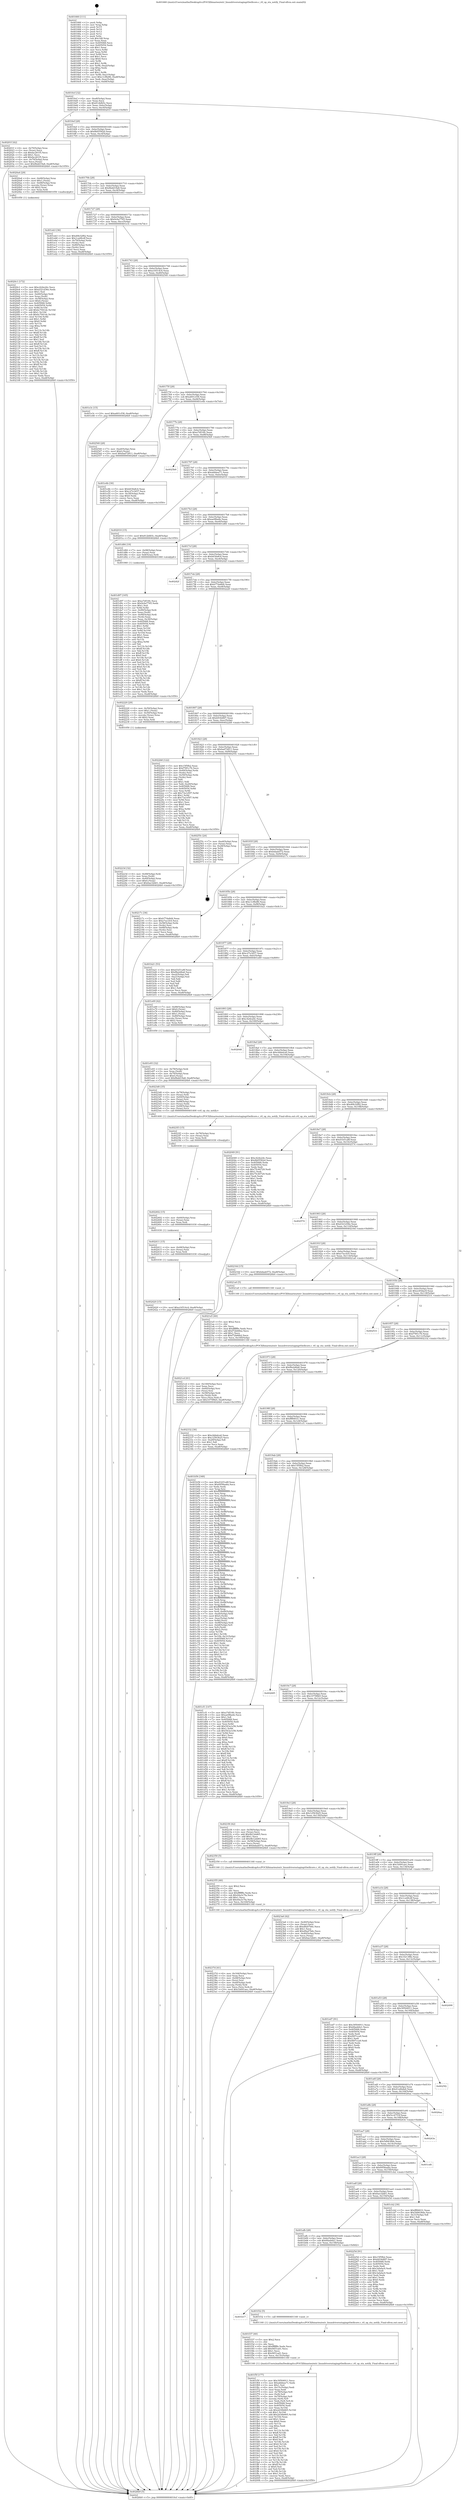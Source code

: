 digraph "0x401660" {
  label = "0x401660 (/mnt/c/Users/mathe/Desktop/tcc/POCII/binaries/extr_linuxdriversstagingrtlwificore.c_rtl_op_sta_notify_Final-ollvm.out::main(0))"
  labelloc = "t"
  node[shape=record]

  Entry [label="",width=0.3,height=0.3,shape=circle,fillcolor=black,style=filled]
  "0x4016cf" [label="{
     0x4016cf [32]\l
     | [instrs]\l
     &nbsp;&nbsp;0x4016cf \<+6\>: mov -0xa8(%rbp),%eax\l
     &nbsp;&nbsp;0x4016d5 \<+2\>: mov %eax,%ecx\l
     &nbsp;&nbsp;0x4016d7 \<+6\>: sub $0x812bfb5c,%ecx\l
     &nbsp;&nbsp;0x4016dd \<+6\>: mov %eax,-0xbc(%rbp)\l
     &nbsp;&nbsp;0x4016e3 \<+6\>: mov %ecx,-0xc0(%rbp)\l
     &nbsp;&nbsp;0x4016e9 \<+6\>: je 000000000040201f \<main+0x9bf\>\l
  }"]
  "0x40201f" [label="{
     0x40201f [42]\l
     | [instrs]\l
     &nbsp;&nbsp;0x40201f \<+4\>: mov -0x70(%rbp),%rax\l
     &nbsp;&nbsp;0x402023 \<+2\>: mov (%rax),%ecx\l
     &nbsp;&nbsp;0x402025 \<+6\>: sub $0xfac261f5,%ecx\l
     &nbsp;&nbsp;0x40202b \<+3\>: add $0x1,%ecx\l
     &nbsp;&nbsp;0x40202e \<+6\>: add $0xfac261f5,%ecx\l
     &nbsp;&nbsp;0x402034 \<+4\>: mov -0x70(%rbp),%rax\l
     &nbsp;&nbsp;0x402038 \<+2\>: mov %ecx,(%rax)\l
     &nbsp;&nbsp;0x40203a \<+10\>: movl $0x8bdd19a8,-0xa8(%rbp)\l
     &nbsp;&nbsp;0x402044 \<+5\>: jmp 00000000004026b9 \<main+0x1059\>\l
  }"]
  "0x4016ef" [label="{
     0x4016ef [28]\l
     | [instrs]\l
     &nbsp;&nbsp;0x4016ef \<+5\>: jmp 00000000004016f4 \<main+0x94\>\l
     &nbsp;&nbsp;0x4016f4 \<+6\>: mov -0xbc(%rbp),%eax\l
     &nbsp;&nbsp;0x4016fa \<+5\>: sub $0x8b05562d,%eax\l
     &nbsp;&nbsp;0x4016ff \<+6\>: mov %eax,-0xc4(%rbp)\l
     &nbsp;&nbsp;0x401705 \<+6\>: je 00000000004020a4 \<main+0xa44\>\l
  }"]
  Exit [label="",width=0.3,height=0.3,shape=circle,fillcolor=black,style=filled,peripheries=2]
  "0x4020a4" [label="{
     0x4020a4 [29]\l
     | [instrs]\l
     &nbsp;&nbsp;0x4020a4 \<+4\>: mov -0x68(%rbp),%rax\l
     &nbsp;&nbsp;0x4020a8 \<+6\>: movl $0x1,(%rax)\l
     &nbsp;&nbsp;0x4020ae \<+4\>: mov -0x68(%rbp),%rax\l
     &nbsp;&nbsp;0x4020b2 \<+3\>: movslq (%rax),%rax\l
     &nbsp;&nbsp;0x4020b5 \<+4\>: shl $0x2,%rax\l
     &nbsp;&nbsp;0x4020b9 \<+3\>: mov %rax,%rdi\l
     &nbsp;&nbsp;0x4020bc \<+5\>: call 0000000000401050 \<malloc@plt\>\l
     | [calls]\l
     &nbsp;&nbsp;0x401050 \{1\} (unknown)\l
  }"]
  "0x40170b" [label="{
     0x40170b [28]\l
     | [instrs]\l
     &nbsp;&nbsp;0x40170b \<+5\>: jmp 0000000000401710 \<main+0xb0\>\l
     &nbsp;&nbsp;0x401710 \<+6\>: mov -0xbc(%rbp),%eax\l
     &nbsp;&nbsp;0x401716 \<+5\>: sub $0x8bdd19a8,%eax\l
     &nbsp;&nbsp;0x40171b \<+6\>: mov %eax,-0xc8(%rbp)\l
     &nbsp;&nbsp;0x401721 \<+6\>: je 0000000000401eb3 \<main+0x853\>\l
  }"]
  "0x402420" [label="{
     0x402420 [15]\l
     | [instrs]\l
     &nbsp;&nbsp;0x402420 \<+10\>: movl $0xa16514c4,-0xa8(%rbp)\l
     &nbsp;&nbsp;0x40242a \<+5\>: jmp 00000000004026b9 \<main+0x1059\>\l
  }"]
  "0x401eb3" [label="{
     0x401eb3 [36]\l
     | [instrs]\l
     &nbsp;&nbsp;0x401eb3 \<+5\>: mov $0xd0b32f82,%eax\l
     &nbsp;&nbsp;0x401eb8 \<+5\>: mov $0x1ca48cdf,%ecx\l
     &nbsp;&nbsp;0x401ebd \<+4\>: mov -0x70(%rbp),%rdx\l
     &nbsp;&nbsp;0x401ec1 \<+2\>: mov (%rdx),%esi\l
     &nbsp;&nbsp;0x401ec3 \<+4\>: mov -0x80(%rbp),%rdx\l
     &nbsp;&nbsp;0x401ec7 \<+2\>: cmp (%rdx),%esi\l
     &nbsp;&nbsp;0x401ec9 \<+3\>: cmovl %ecx,%eax\l
     &nbsp;&nbsp;0x401ecc \<+6\>: mov %eax,-0xa8(%rbp)\l
     &nbsp;&nbsp;0x401ed2 \<+5\>: jmp 00000000004026b9 \<main+0x1059\>\l
  }"]
  "0x401727" [label="{
     0x401727 [28]\l
     | [instrs]\l
     &nbsp;&nbsp;0x401727 \<+5\>: jmp 000000000040172c \<main+0xcc\>\l
     &nbsp;&nbsp;0x40172c \<+6\>: mov -0xbc(%rbp),%eax\l
     &nbsp;&nbsp;0x401732 \<+5\>: sub $0x9c6a7765,%eax\l
     &nbsp;&nbsp;0x401737 \<+6\>: mov %eax,-0xcc(%rbp)\l
     &nbsp;&nbsp;0x40173d \<+6\>: je 0000000000401e3c \<main+0x7dc\>\l
  }"]
  "0x402411" [label="{
     0x402411 [15]\l
     | [instrs]\l
     &nbsp;&nbsp;0x402411 \<+4\>: mov -0x48(%rbp),%rax\l
     &nbsp;&nbsp;0x402415 \<+3\>: mov (%rax),%rax\l
     &nbsp;&nbsp;0x402418 \<+3\>: mov %rax,%rdi\l
     &nbsp;&nbsp;0x40241b \<+5\>: call 0000000000401030 \<free@plt\>\l
     | [calls]\l
     &nbsp;&nbsp;0x401030 \{1\} (unknown)\l
  }"]
  "0x401e3c" [label="{
     0x401e3c [15]\l
     | [instrs]\l
     &nbsp;&nbsp;0x401e3c \<+10\>: movl $0xa601cf38,-0xa8(%rbp)\l
     &nbsp;&nbsp;0x401e46 \<+5\>: jmp 00000000004026b9 \<main+0x1059\>\l
  }"]
  "0x401743" [label="{
     0x401743 [28]\l
     | [instrs]\l
     &nbsp;&nbsp;0x401743 \<+5\>: jmp 0000000000401748 \<main+0xe8\>\l
     &nbsp;&nbsp;0x401748 \<+6\>: mov -0xbc(%rbp),%eax\l
     &nbsp;&nbsp;0x40174e \<+5\>: sub $0xa16514c4,%eax\l
     &nbsp;&nbsp;0x401753 \<+6\>: mov %eax,-0xd0(%rbp)\l
     &nbsp;&nbsp;0x401759 \<+6\>: je 0000000000402540 \<main+0xee0\>\l
  }"]
  "0x402402" [label="{
     0x402402 [15]\l
     | [instrs]\l
     &nbsp;&nbsp;0x402402 \<+4\>: mov -0x60(%rbp),%rax\l
     &nbsp;&nbsp;0x402406 \<+3\>: mov (%rax),%rax\l
     &nbsp;&nbsp;0x402409 \<+3\>: mov %rax,%rdi\l
     &nbsp;&nbsp;0x40240c \<+5\>: call 0000000000401030 \<free@plt\>\l
     | [calls]\l
     &nbsp;&nbsp;0x401030 \{1\} (unknown)\l
  }"]
  "0x402540" [label="{
     0x402540 [28]\l
     | [instrs]\l
     &nbsp;&nbsp;0x402540 \<+7\>: mov -0xa0(%rbp),%rax\l
     &nbsp;&nbsp;0x402547 \<+6\>: movl $0x0,(%rax)\l
     &nbsp;&nbsp;0x40254d \<+10\>: movl $0xbad72811,-0xa8(%rbp)\l
     &nbsp;&nbsp;0x402557 \<+5\>: jmp 00000000004026b9 \<main+0x1059\>\l
  }"]
  "0x40175f" [label="{
     0x40175f [28]\l
     | [instrs]\l
     &nbsp;&nbsp;0x40175f \<+5\>: jmp 0000000000401764 \<main+0x104\>\l
     &nbsp;&nbsp;0x401764 \<+6\>: mov -0xbc(%rbp),%eax\l
     &nbsp;&nbsp;0x40176a \<+5\>: sub $0xa601cf38,%eax\l
     &nbsp;&nbsp;0x40176f \<+6\>: mov %eax,-0xd4(%rbp)\l
     &nbsp;&nbsp;0x401775 \<+6\>: je 0000000000401e4b \<main+0x7eb\>\l
  }"]
  "0x4023f3" [label="{
     0x4023f3 [15]\l
     | [instrs]\l
     &nbsp;&nbsp;0x4023f3 \<+4\>: mov -0x78(%rbp),%rax\l
     &nbsp;&nbsp;0x4023f7 \<+3\>: mov (%rax),%rax\l
     &nbsp;&nbsp;0x4023fa \<+3\>: mov %rax,%rdi\l
     &nbsp;&nbsp;0x4023fd \<+5\>: call 0000000000401030 \<free@plt\>\l
     | [calls]\l
     &nbsp;&nbsp;0x401030 \{1\} (unknown)\l
  }"]
  "0x401e4b" [label="{
     0x401e4b [30]\l
     | [instrs]\l
     &nbsp;&nbsp;0x401e4b \<+5\>: mov $0xb03fa8c4,%eax\l
     &nbsp;&nbsp;0x401e50 \<+5\>: mov $0xc27e3457,%ecx\l
     &nbsp;&nbsp;0x401e55 \<+3\>: mov -0x30(%rbp),%edx\l
     &nbsp;&nbsp;0x401e58 \<+3\>: cmp $0x0,%edx\l
     &nbsp;&nbsp;0x401e5b \<+3\>: cmove %ecx,%eax\l
     &nbsp;&nbsp;0x401e5e \<+6\>: mov %eax,-0xa8(%rbp)\l
     &nbsp;&nbsp;0x401e64 \<+5\>: jmp 00000000004026b9 \<main+0x1059\>\l
  }"]
  "0x40177b" [label="{
     0x40177b [28]\l
     | [instrs]\l
     &nbsp;&nbsp;0x40177b \<+5\>: jmp 0000000000401780 \<main+0x120\>\l
     &nbsp;&nbsp;0x401780 \<+6\>: mov -0xbc(%rbp),%eax\l
     &nbsp;&nbsp;0x401786 \<+5\>: sub $0xa7df10fc,%eax\l
     &nbsp;&nbsp;0x40178b \<+6\>: mov %eax,-0xd8(%rbp)\l
     &nbsp;&nbsp;0x401791 \<+6\>: je 00000000004025b9 \<main+0xf59\>\l
  }"]
  "0x40237d" [label="{
     0x40237d [41]\l
     | [instrs]\l
     &nbsp;&nbsp;0x40237d \<+6\>: mov -0x164(%rbp),%ecx\l
     &nbsp;&nbsp;0x402383 \<+3\>: imul %eax,%ecx\l
     &nbsp;&nbsp;0x402386 \<+4\>: mov -0x48(%rbp),%rsi\l
     &nbsp;&nbsp;0x40238a \<+3\>: mov (%rsi),%rsi\l
     &nbsp;&nbsp;0x40238d \<+4\>: mov -0x40(%rbp),%rdi\l
     &nbsp;&nbsp;0x402391 \<+3\>: movslq (%rdi),%rdi\l
     &nbsp;&nbsp;0x402394 \<+3\>: mov %ecx,(%rsi,%rdi,4)\l
     &nbsp;&nbsp;0x402397 \<+10\>: movl $0x1b091aec,-0xa8(%rbp)\l
     &nbsp;&nbsp;0x4023a1 \<+5\>: jmp 00000000004026b9 \<main+0x1059\>\l
  }"]
  "0x4025b9" [label="{
     0x4025b9\l
  }", style=dashed]
  "0x401797" [label="{
     0x401797 [28]\l
     | [instrs]\l
     &nbsp;&nbsp;0x401797 \<+5\>: jmp 000000000040179c \<main+0x13c\>\l
     &nbsp;&nbsp;0x40179c \<+6\>: mov -0xbc(%rbp),%eax\l
     &nbsp;&nbsp;0x4017a2 \<+5\>: sub $0xabbbea71,%eax\l
     &nbsp;&nbsp;0x4017a7 \<+6\>: mov %eax,-0xdc(%rbp)\l
     &nbsp;&nbsp;0x4017ad \<+6\>: je 0000000000402010 \<main+0x9b0\>\l
  }"]
  "0x402355" [label="{
     0x402355 [40]\l
     | [instrs]\l
     &nbsp;&nbsp;0x402355 \<+5\>: mov $0x2,%ecx\l
     &nbsp;&nbsp;0x40235a \<+1\>: cltd\l
     &nbsp;&nbsp;0x40235b \<+2\>: idiv %ecx\l
     &nbsp;&nbsp;0x40235d \<+6\>: imul $0xfffffffe,%edx,%ecx\l
     &nbsp;&nbsp;0x402363 \<+6\>: sub $0x44a3c7fa,%ecx\l
     &nbsp;&nbsp;0x402369 \<+3\>: add $0x1,%ecx\l
     &nbsp;&nbsp;0x40236c \<+6\>: add $0x44a3c7fa,%ecx\l
     &nbsp;&nbsp;0x402372 \<+6\>: mov %ecx,-0x164(%rbp)\l
     &nbsp;&nbsp;0x402378 \<+5\>: call 0000000000401160 \<next_i\>\l
     | [calls]\l
     &nbsp;&nbsp;0x401160 \{1\} (/mnt/c/Users/mathe/Desktop/tcc/POCII/binaries/extr_linuxdriversstagingrtlwificore.c_rtl_op_sta_notify_Final-ollvm.out::next_i)\l
  }"]
  "0x402010" [label="{
     0x402010 [15]\l
     | [instrs]\l
     &nbsp;&nbsp;0x402010 \<+10\>: movl $0x812bfb5c,-0xa8(%rbp)\l
     &nbsp;&nbsp;0x40201a \<+5\>: jmp 00000000004026b9 \<main+0x1059\>\l
  }"]
  "0x4017b3" [label="{
     0x4017b3 [28]\l
     | [instrs]\l
     &nbsp;&nbsp;0x4017b3 \<+5\>: jmp 00000000004017b8 \<main+0x158\>\l
     &nbsp;&nbsp;0x4017b8 \<+6\>: mov -0xbc(%rbp),%eax\l
     &nbsp;&nbsp;0x4017be \<+5\>: sub $0xae0fba4e,%eax\l
     &nbsp;&nbsp;0x4017c3 \<+6\>: mov %eax,-0xe0(%rbp)\l
     &nbsp;&nbsp;0x4017c9 \<+6\>: je 0000000000401d84 \<main+0x724\>\l
  }"]
  "0x40223d" [label="{
     0x40223d [32]\l
     | [instrs]\l
     &nbsp;&nbsp;0x40223d \<+4\>: mov -0x48(%rbp),%rdi\l
     &nbsp;&nbsp;0x402241 \<+3\>: mov %rax,(%rdi)\l
     &nbsp;&nbsp;0x402244 \<+4\>: mov -0x40(%rbp),%rax\l
     &nbsp;&nbsp;0x402248 \<+6\>: movl $0x0,(%rax)\l
     &nbsp;&nbsp;0x40224e \<+10\>: movl $0x6ae32b61,-0xa8(%rbp)\l
     &nbsp;&nbsp;0x402258 \<+5\>: jmp 00000000004026b9 \<main+0x1059\>\l
  }"]
  "0x401d84" [label="{
     0x401d84 [19]\l
     | [instrs]\l
     &nbsp;&nbsp;0x401d84 \<+7\>: mov -0x98(%rbp),%rax\l
     &nbsp;&nbsp;0x401d8b \<+3\>: mov (%rax),%rax\l
     &nbsp;&nbsp;0x401d8e \<+4\>: mov 0x8(%rax),%rdi\l
     &nbsp;&nbsp;0x401d92 \<+5\>: call 0000000000401060 \<atoi@plt\>\l
     | [calls]\l
     &nbsp;&nbsp;0x401060 \{1\} (unknown)\l
  }"]
  "0x4017cf" [label="{
     0x4017cf [28]\l
     | [instrs]\l
     &nbsp;&nbsp;0x4017cf \<+5\>: jmp 00000000004017d4 \<main+0x174\>\l
     &nbsp;&nbsp;0x4017d4 \<+6\>: mov -0xbc(%rbp),%eax\l
     &nbsp;&nbsp;0x4017da \<+5\>: sub $0xb03fa8c4,%eax\l
     &nbsp;&nbsp;0x4017df \<+6\>: mov %eax,-0xe4(%rbp)\l
     &nbsp;&nbsp;0x4017e5 \<+6\>: je 000000000040242f \<main+0xdcf\>\l
  }"]
  "0x4021cd" [label="{
     0x4021cd [41]\l
     | [instrs]\l
     &nbsp;&nbsp;0x4021cd \<+6\>: mov -0x160(%rbp),%ecx\l
     &nbsp;&nbsp;0x4021d3 \<+3\>: imul %eax,%ecx\l
     &nbsp;&nbsp;0x4021d6 \<+4\>: mov -0x60(%rbp),%rsi\l
     &nbsp;&nbsp;0x4021da \<+3\>: mov (%rsi),%rsi\l
     &nbsp;&nbsp;0x4021dd \<+4\>: mov -0x58(%rbp),%rdi\l
     &nbsp;&nbsp;0x4021e1 \<+3\>: movslq (%rdi),%rdi\l
     &nbsp;&nbsp;0x4021e4 \<+3\>: mov %ecx,(%rsi,%rdi,4)\l
     &nbsp;&nbsp;0x4021e7 \<+10\>: movl $0x1075f6b5,-0xa8(%rbp)\l
     &nbsp;&nbsp;0x4021f1 \<+5\>: jmp 00000000004026b9 \<main+0x1059\>\l
  }"]
  "0x40242f" [label="{
     0x40242f\l
  }", style=dashed]
  "0x4017eb" [label="{
     0x4017eb [28]\l
     | [instrs]\l
     &nbsp;&nbsp;0x4017eb \<+5\>: jmp 00000000004017f0 \<main+0x190\>\l
     &nbsp;&nbsp;0x4017f0 \<+6\>: mov -0xbc(%rbp),%eax\l
     &nbsp;&nbsp;0x4017f6 \<+5\>: sub $0xb77da8d4,%eax\l
     &nbsp;&nbsp;0x4017fb \<+6\>: mov %eax,-0xe8(%rbp)\l
     &nbsp;&nbsp;0x401801 \<+6\>: je 0000000000402220 \<main+0xbc0\>\l
  }"]
  "0x4021a5" [label="{
     0x4021a5 [40]\l
     | [instrs]\l
     &nbsp;&nbsp;0x4021a5 \<+5\>: mov $0x2,%ecx\l
     &nbsp;&nbsp;0x4021aa \<+1\>: cltd\l
     &nbsp;&nbsp;0x4021ab \<+2\>: idiv %ecx\l
     &nbsp;&nbsp;0x4021ad \<+6\>: imul $0xfffffffe,%edx,%ecx\l
     &nbsp;&nbsp;0x4021b3 \<+6\>: add $0xf72b66b2,%ecx\l
     &nbsp;&nbsp;0x4021b9 \<+3\>: add $0x1,%ecx\l
     &nbsp;&nbsp;0x4021bc \<+6\>: sub $0xf72b66b2,%ecx\l
     &nbsp;&nbsp;0x4021c2 \<+6\>: mov %ecx,-0x160(%rbp)\l
     &nbsp;&nbsp;0x4021c8 \<+5\>: call 0000000000401160 \<next_i\>\l
     | [calls]\l
     &nbsp;&nbsp;0x401160 \{1\} (/mnt/c/Users/mathe/Desktop/tcc/POCII/binaries/extr_linuxdriversstagingrtlwificore.c_rtl_op_sta_notify_Final-ollvm.out::next_i)\l
  }"]
  "0x402220" [label="{
     0x402220 [29]\l
     | [instrs]\l
     &nbsp;&nbsp;0x402220 \<+4\>: mov -0x50(%rbp),%rax\l
     &nbsp;&nbsp;0x402224 \<+6\>: movl $0x1,(%rax)\l
     &nbsp;&nbsp;0x40222a \<+4\>: mov -0x50(%rbp),%rax\l
     &nbsp;&nbsp;0x40222e \<+3\>: movslq (%rax),%rax\l
     &nbsp;&nbsp;0x402231 \<+4\>: shl $0x2,%rax\l
     &nbsp;&nbsp;0x402235 \<+3\>: mov %rax,%rdi\l
     &nbsp;&nbsp;0x402238 \<+5\>: call 0000000000401050 \<malloc@plt\>\l
     | [calls]\l
     &nbsp;&nbsp;0x401050 \{1\} (unknown)\l
  }"]
  "0x401807" [label="{
     0x401807 [28]\l
     | [instrs]\l
     &nbsp;&nbsp;0x401807 \<+5\>: jmp 000000000040180c \<main+0x1ac\>\l
     &nbsp;&nbsp;0x40180c \<+6\>: mov -0xbc(%rbp),%eax\l
     &nbsp;&nbsp;0x401812 \<+5\>: sub $0xb934dfd7,%eax\l
     &nbsp;&nbsp;0x401817 \<+6\>: mov %eax,-0xec(%rbp)\l
     &nbsp;&nbsp;0x40181d \<+6\>: je 00000000004022b8 \<main+0xc58\>\l
  }"]
  "0x4020c1" [label="{
     0x4020c1 [172]\l
     | [instrs]\l
     &nbsp;&nbsp;0x4020c1 \<+5\>: mov $0xc424e24c,%ecx\l
     &nbsp;&nbsp;0x4020c6 \<+5\>: mov $0xd321d36e,%edx\l
     &nbsp;&nbsp;0x4020cb \<+3\>: mov $0x1,%sil\l
     &nbsp;&nbsp;0x4020ce \<+4\>: mov -0x60(%rbp),%rdi\l
     &nbsp;&nbsp;0x4020d2 \<+3\>: mov %rax,(%rdi)\l
     &nbsp;&nbsp;0x4020d5 \<+4\>: mov -0x58(%rbp),%rax\l
     &nbsp;&nbsp;0x4020d9 \<+6\>: movl $0x0,(%rax)\l
     &nbsp;&nbsp;0x4020df \<+8\>: mov 0x405068,%r8d\l
     &nbsp;&nbsp;0x4020e7 \<+8\>: mov 0x405054,%r9d\l
     &nbsp;&nbsp;0x4020ef \<+3\>: mov %r8d,%r10d\l
     &nbsp;&nbsp;0x4020f2 \<+7\>: add $0xbc7041dc,%r10d\l
     &nbsp;&nbsp;0x4020f9 \<+4\>: sub $0x1,%r10d\l
     &nbsp;&nbsp;0x4020fd \<+7\>: sub $0xbc7041dc,%r10d\l
     &nbsp;&nbsp;0x402104 \<+4\>: imul %r10d,%r8d\l
     &nbsp;&nbsp;0x402108 \<+4\>: and $0x1,%r8d\l
     &nbsp;&nbsp;0x40210c \<+4\>: cmp $0x0,%r8d\l
     &nbsp;&nbsp;0x402110 \<+4\>: sete %r11b\l
     &nbsp;&nbsp;0x402114 \<+4\>: cmp $0xa,%r9d\l
     &nbsp;&nbsp;0x402118 \<+3\>: setl %bl\l
     &nbsp;&nbsp;0x40211b \<+3\>: mov %r11b,%r14b\l
     &nbsp;&nbsp;0x40211e \<+4\>: xor $0xff,%r14b\l
     &nbsp;&nbsp;0x402122 \<+3\>: mov %bl,%r15b\l
     &nbsp;&nbsp;0x402125 \<+4\>: xor $0xff,%r15b\l
     &nbsp;&nbsp;0x402129 \<+4\>: xor $0x1,%sil\l
     &nbsp;&nbsp;0x40212d \<+3\>: mov %r14b,%r12b\l
     &nbsp;&nbsp;0x402130 \<+4\>: and $0xff,%r12b\l
     &nbsp;&nbsp;0x402134 \<+3\>: and %sil,%r11b\l
     &nbsp;&nbsp;0x402137 \<+3\>: mov %r15b,%r13b\l
     &nbsp;&nbsp;0x40213a \<+4\>: and $0xff,%r13b\l
     &nbsp;&nbsp;0x40213e \<+3\>: and %sil,%bl\l
     &nbsp;&nbsp;0x402141 \<+3\>: or %r11b,%r12b\l
     &nbsp;&nbsp;0x402144 \<+3\>: or %bl,%r13b\l
     &nbsp;&nbsp;0x402147 \<+3\>: xor %r13b,%r12b\l
     &nbsp;&nbsp;0x40214a \<+3\>: or %r15b,%r14b\l
     &nbsp;&nbsp;0x40214d \<+4\>: xor $0xff,%r14b\l
     &nbsp;&nbsp;0x402151 \<+4\>: or $0x1,%sil\l
     &nbsp;&nbsp;0x402155 \<+3\>: and %sil,%r14b\l
     &nbsp;&nbsp;0x402158 \<+3\>: or %r14b,%r12b\l
     &nbsp;&nbsp;0x40215b \<+4\>: test $0x1,%r12b\l
     &nbsp;&nbsp;0x40215f \<+3\>: cmovne %edx,%ecx\l
     &nbsp;&nbsp;0x402162 \<+6\>: mov %ecx,-0xa8(%rbp)\l
     &nbsp;&nbsp;0x402168 \<+5\>: jmp 00000000004026b9 \<main+0x1059\>\l
  }"]
  "0x4022b8" [label="{
     0x4022b8 [122]\l
     | [instrs]\l
     &nbsp;&nbsp;0x4022b8 \<+5\>: mov $0x15f5fb2,%eax\l
     &nbsp;&nbsp;0x4022bd \<+5\>: mov $0xf79f1c76,%ecx\l
     &nbsp;&nbsp;0x4022c2 \<+4\>: mov -0x40(%rbp),%rdx\l
     &nbsp;&nbsp;0x4022c6 \<+2\>: mov (%rdx),%esi\l
     &nbsp;&nbsp;0x4022c8 \<+4\>: mov -0x50(%rbp),%rdx\l
     &nbsp;&nbsp;0x4022cc \<+2\>: cmp (%rdx),%esi\l
     &nbsp;&nbsp;0x4022ce \<+4\>: setl %dil\l
     &nbsp;&nbsp;0x4022d2 \<+4\>: and $0x1,%dil\l
     &nbsp;&nbsp;0x4022d6 \<+4\>: mov %dil,-0x29(%rbp)\l
     &nbsp;&nbsp;0x4022da \<+7\>: mov 0x405068,%esi\l
     &nbsp;&nbsp;0x4022e1 \<+8\>: mov 0x405054,%r8d\l
     &nbsp;&nbsp;0x4022e9 \<+3\>: mov %esi,%r9d\l
     &nbsp;&nbsp;0x4022ec \<+7\>: add $0x73a1d5f7,%r9d\l
     &nbsp;&nbsp;0x4022f3 \<+4\>: sub $0x1,%r9d\l
     &nbsp;&nbsp;0x4022f7 \<+7\>: sub $0x73a1d5f7,%r9d\l
     &nbsp;&nbsp;0x4022fe \<+4\>: imul %r9d,%esi\l
     &nbsp;&nbsp;0x402302 \<+3\>: and $0x1,%esi\l
     &nbsp;&nbsp;0x402305 \<+3\>: cmp $0x0,%esi\l
     &nbsp;&nbsp;0x402308 \<+4\>: sete %dil\l
     &nbsp;&nbsp;0x40230c \<+4\>: cmp $0xa,%r8d\l
     &nbsp;&nbsp;0x402310 \<+4\>: setl %r10b\l
     &nbsp;&nbsp;0x402314 \<+3\>: mov %dil,%r11b\l
     &nbsp;&nbsp;0x402317 \<+3\>: and %r10b,%r11b\l
     &nbsp;&nbsp;0x40231a \<+3\>: xor %r10b,%dil\l
     &nbsp;&nbsp;0x40231d \<+3\>: or %dil,%r11b\l
     &nbsp;&nbsp;0x402320 \<+4\>: test $0x1,%r11b\l
     &nbsp;&nbsp;0x402324 \<+3\>: cmovne %ecx,%eax\l
     &nbsp;&nbsp;0x402327 \<+6\>: mov %eax,-0xa8(%rbp)\l
     &nbsp;&nbsp;0x40232d \<+5\>: jmp 00000000004026b9 \<main+0x1059\>\l
  }"]
  "0x401823" [label="{
     0x401823 [28]\l
     | [instrs]\l
     &nbsp;&nbsp;0x401823 \<+5\>: jmp 0000000000401828 \<main+0x1c8\>\l
     &nbsp;&nbsp;0x401828 \<+6\>: mov -0xbc(%rbp),%eax\l
     &nbsp;&nbsp;0x40182e \<+5\>: sub $0xbad72811,%eax\l
     &nbsp;&nbsp;0x401833 \<+6\>: mov %eax,-0xf0(%rbp)\l
     &nbsp;&nbsp;0x401839 \<+6\>: je 000000000040255c \<main+0xefc\>\l
  }"]
  "0x401f5f" [label="{
     0x401f5f [177]\l
     | [instrs]\l
     &nbsp;&nbsp;0x401f5f \<+5\>: mov $0x39504911,%ecx\l
     &nbsp;&nbsp;0x401f64 \<+5\>: mov $0xabbbea71,%edx\l
     &nbsp;&nbsp;0x401f69 \<+3\>: mov $0x1,%sil\l
     &nbsp;&nbsp;0x401f6c \<+6\>: mov -0x15c(%rbp),%edi\l
     &nbsp;&nbsp;0x401f72 \<+3\>: imul %eax,%edi\l
     &nbsp;&nbsp;0x401f75 \<+4\>: mov -0x78(%rbp),%r8\l
     &nbsp;&nbsp;0x401f79 \<+3\>: mov (%r8),%r8\l
     &nbsp;&nbsp;0x401f7c \<+4\>: mov -0x70(%rbp),%r9\l
     &nbsp;&nbsp;0x401f80 \<+3\>: movslq (%r9),%r9\l
     &nbsp;&nbsp;0x401f83 \<+4\>: mov %edi,(%r8,%r9,4)\l
     &nbsp;&nbsp;0x401f87 \<+7\>: mov 0x405068,%eax\l
     &nbsp;&nbsp;0x401f8e \<+7\>: mov 0x405054,%edi\l
     &nbsp;&nbsp;0x401f95 \<+3\>: mov %eax,%r10d\l
     &nbsp;&nbsp;0x401f98 \<+7\>: sub $0x2d30b665,%r10d\l
     &nbsp;&nbsp;0x401f9f \<+4\>: sub $0x1,%r10d\l
     &nbsp;&nbsp;0x401fa3 \<+7\>: add $0x2d30b665,%r10d\l
     &nbsp;&nbsp;0x401faa \<+4\>: imul %r10d,%eax\l
     &nbsp;&nbsp;0x401fae \<+3\>: and $0x1,%eax\l
     &nbsp;&nbsp;0x401fb1 \<+3\>: cmp $0x0,%eax\l
     &nbsp;&nbsp;0x401fb4 \<+4\>: sete %r11b\l
     &nbsp;&nbsp;0x401fb8 \<+3\>: cmp $0xa,%edi\l
     &nbsp;&nbsp;0x401fbb \<+3\>: setl %bl\l
     &nbsp;&nbsp;0x401fbe \<+3\>: mov %r11b,%r14b\l
     &nbsp;&nbsp;0x401fc1 \<+4\>: xor $0xff,%r14b\l
     &nbsp;&nbsp;0x401fc5 \<+3\>: mov %bl,%r15b\l
     &nbsp;&nbsp;0x401fc8 \<+4\>: xor $0xff,%r15b\l
     &nbsp;&nbsp;0x401fcc \<+4\>: xor $0x0,%sil\l
     &nbsp;&nbsp;0x401fd0 \<+3\>: mov %r14b,%r12b\l
     &nbsp;&nbsp;0x401fd3 \<+4\>: and $0x0,%r12b\l
     &nbsp;&nbsp;0x401fd7 \<+3\>: and %sil,%r11b\l
     &nbsp;&nbsp;0x401fda \<+3\>: mov %r15b,%r13b\l
     &nbsp;&nbsp;0x401fdd \<+4\>: and $0x0,%r13b\l
     &nbsp;&nbsp;0x401fe1 \<+3\>: and %sil,%bl\l
     &nbsp;&nbsp;0x401fe4 \<+3\>: or %r11b,%r12b\l
     &nbsp;&nbsp;0x401fe7 \<+3\>: or %bl,%r13b\l
     &nbsp;&nbsp;0x401fea \<+3\>: xor %r13b,%r12b\l
     &nbsp;&nbsp;0x401fed \<+3\>: or %r15b,%r14b\l
     &nbsp;&nbsp;0x401ff0 \<+4\>: xor $0xff,%r14b\l
     &nbsp;&nbsp;0x401ff4 \<+4\>: or $0x0,%sil\l
     &nbsp;&nbsp;0x401ff8 \<+3\>: and %sil,%r14b\l
     &nbsp;&nbsp;0x401ffb \<+3\>: or %r14b,%r12b\l
     &nbsp;&nbsp;0x401ffe \<+4\>: test $0x1,%r12b\l
     &nbsp;&nbsp;0x402002 \<+3\>: cmovne %edx,%ecx\l
     &nbsp;&nbsp;0x402005 \<+6\>: mov %ecx,-0xa8(%rbp)\l
     &nbsp;&nbsp;0x40200b \<+5\>: jmp 00000000004026b9 \<main+0x1059\>\l
  }"]
  "0x40255c" [label="{
     0x40255c [24]\l
     | [instrs]\l
     &nbsp;&nbsp;0x40255c \<+7\>: mov -0xa0(%rbp),%rax\l
     &nbsp;&nbsp;0x402563 \<+2\>: mov (%rax),%eax\l
     &nbsp;&nbsp;0x402565 \<+4\>: lea -0x28(%rbp),%rsp\l
     &nbsp;&nbsp;0x402569 \<+1\>: pop %rbx\l
     &nbsp;&nbsp;0x40256a \<+2\>: pop %r12\l
     &nbsp;&nbsp;0x40256c \<+2\>: pop %r13\l
     &nbsp;&nbsp;0x40256e \<+2\>: pop %r14\l
     &nbsp;&nbsp;0x402570 \<+2\>: pop %r15\l
     &nbsp;&nbsp;0x402572 \<+1\>: pop %rbp\l
     &nbsp;&nbsp;0x402573 \<+1\>: ret\l
  }"]
  "0x40183f" [label="{
     0x40183f [28]\l
     | [instrs]\l
     &nbsp;&nbsp;0x40183f \<+5\>: jmp 0000000000401844 \<main+0x1e4\>\l
     &nbsp;&nbsp;0x401844 \<+6\>: mov -0xbc(%rbp),%eax\l
     &nbsp;&nbsp;0x40184a \<+5\>: sub $0xbdaab572,%eax\l
     &nbsp;&nbsp;0x40184f \<+6\>: mov %eax,-0xf4(%rbp)\l
     &nbsp;&nbsp;0x401855 \<+6\>: je 000000000040217c \<main+0xb1c\>\l
  }"]
  "0x401f37" [label="{
     0x401f37 [40]\l
     | [instrs]\l
     &nbsp;&nbsp;0x401f37 \<+5\>: mov $0x2,%ecx\l
     &nbsp;&nbsp;0x401f3c \<+1\>: cltd\l
     &nbsp;&nbsp;0x401f3d \<+2\>: idiv %ecx\l
     &nbsp;&nbsp;0x401f3f \<+6\>: imul $0xfffffffe,%edx,%ecx\l
     &nbsp;&nbsp;0x401f45 \<+6\>: add $0x9451ad1,%ecx\l
     &nbsp;&nbsp;0x401f4b \<+3\>: add $0x1,%ecx\l
     &nbsp;&nbsp;0x401f4e \<+6\>: sub $0x9451ad1,%ecx\l
     &nbsp;&nbsp;0x401f54 \<+6\>: mov %ecx,-0x15c(%rbp)\l
     &nbsp;&nbsp;0x401f5a \<+5\>: call 0000000000401160 \<next_i\>\l
     | [calls]\l
     &nbsp;&nbsp;0x401160 \{1\} (/mnt/c/Users/mathe/Desktop/tcc/POCII/binaries/extr_linuxdriversstagingrtlwificore.c_rtl_op_sta_notify_Final-ollvm.out::next_i)\l
  }"]
  "0x40217c" [label="{
     0x40217c [36]\l
     | [instrs]\l
     &nbsp;&nbsp;0x40217c \<+5\>: mov $0xb77da8d4,%eax\l
     &nbsp;&nbsp;0x402181 \<+5\>: mov $0xe7accfc0,%ecx\l
     &nbsp;&nbsp;0x402186 \<+4\>: mov -0x58(%rbp),%rdx\l
     &nbsp;&nbsp;0x40218a \<+2\>: mov (%rdx),%esi\l
     &nbsp;&nbsp;0x40218c \<+4\>: mov -0x68(%rbp),%rdx\l
     &nbsp;&nbsp;0x402190 \<+2\>: cmp (%rdx),%esi\l
     &nbsp;&nbsp;0x402192 \<+3\>: cmovl %ecx,%eax\l
     &nbsp;&nbsp;0x402195 \<+6\>: mov %eax,-0xa8(%rbp)\l
     &nbsp;&nbsp;0x40219b \<+5\>: jmp 00000000004026b9 \<main+0x1059\>\l
  }"]
  "0x40185b" [label="{
     0x40185b [28]\l
     | [instrs]\l
     &nbsp;&nbsp;0x40185b \<+5\>: jmp 0000000000401860 \<main+0x200\>\l
     &nbsp;&nbsp;0x401860 \<+6\>: mov -0xbc(%rbp),%eax\l
     &nbsp;&nbsp;0x401866 \<+5\>: sub $0xc1cf8e86,%eax\l
     &nbsp;&nbsp;0x40186b \<+6\>: mov %eax,-0xf8(%rbp)\l
     &nbsp;&nbsp;0x401871 \<+6\>: je 0000000000401b21 \<main+0x4c1\>\l
  }"]
  "0x401b17" [label="{
     0x401b17\l
  }", style=dashed]
  "0x401b21" [label="{
     0x401b21 [53]\l
     | [instrs]\l
     &nbsp;&nbsp;0x401b21 \<+5\>: mov $0xd1b51a8f,%eax\l
     &nbsp;&nbsp;0x401b26 \<+5\>: mov $0xf8a2d6a6,%ecx\l
     &nbsp;&nbsp;0x401b2b \<+6\>: mov -0xa2(%rbp),%dl\l
     &nbsp;&nbsp;0x401b31 \<+7\>: mov -0xa1(%rbp),%sil\l
     &nbsp;&nbsp;0x401b38 \<+3\>: mov %dl,%dil\l
     &nbsp;&nbsp;0x401b3b \<+3\>: and %sil,%dil\l
     &nbsp;&nbsp;0x401b3e \<+3\>: xor %sil,%dl\l
     &nbsp;&nbsp;0x401b41 \<+3\>: or %dl,%dil\l
     &nbsp;&nbsp;0x401b44 \<+4\>: test $0x1,%dil\l
     &nbsp;&nbsp;0x401b48 \<+3\>: cmovne %ecx,%eax\l
     &nbsp;&nbsp;0x401b4b \<+6\>: mov %eax,-0xa8(%rbp)\l
     &nbsp;&nbsp;0x401b51 \<+5\>: jmp 00000000004026b9 \<main+0x1059\>\l
  }"]
  "0x401877" [label="{
     0x401877 [28]\l
     | [instrs]\l
     &nbsp;&nbsp;0x401877 \<+5\>: jmp 000000000040187c \<main+0x21c\>\l
     &nbsp;&nbsp;0x40187c \<+6\>: mov -0xbc(%rbp),%eax\l
     &nbsp;&nbsp;0x401882 \<+5\>: sub $0xc27e3457,%eax\l
     &nbsp;&nbsp;0x401887 \<+6\>: mov %eax,-0xfc(%rbp)\l
     &nbsp;&nbsp;0x40188d \<+6\>: je 0000000000401e69 \<main+0x809\>\l
  }"]
  "0x4026b9" [label="{
     0x4026b9 [5]\l
     | [instrs]\l
     &nbsp;&nbsp;0x4026b9 \<+5\>: jmp 00000000004016cf \<main+0x6f\>\l
  }"]
  "0x401660" [label="{
     0x401660 [111]\l
     | [instrs]\l
     &nbsp;&nbsp;0x401660 \<+1\>: push %rbp\l
     &nbsp;&nbsp;0x401661 \<+3\>: mov %rsp,%rbp\l
     &nbsp;&nbsp;0x401664 \<+2\>: push %r15\l
     &nbsp;&nbsp;0x401666 \<+2\>: push %r14\l
     &nbsp;&nbsp;0x401668 \<+2\>: push %r13\l
     &nbsp;&nbsp;0x40166a \<+2\>: push %r12\l
     &nbsp;&nbsp;0x40166c \<+1\>: push %rbx\l
     &nbsp;&nbsp;0x40166d \<+7\>: sub $0x168,%rsp\l
     &nbsp;&nbsp;0x401674 \<+2\>: xor %eax,%eax\l
     &nbsp;&nbsp;0x401676 \<+7\>: mov 0x405068,%ecx\l
     &nbsp;&nbsp;0x40167d \<+7\>: mov 0x405054,%edx\l
     &nbsp;&nbsp;0x401684 \<+3\>: sub $0x1,%eax\l
     &nbsp;&nbsp;0x401687 \<+3\>: mov %ecx,%r8d\l
     &nbsp;&nbsp;0x40168a \<+3\>: add %eax,%r8d\l
     &nbsp;&nbsp;0x40168d \<+4\>: imul %r8d,%ecx\l
     &nbsp;&nbsp;0x401691 \<+3\>: and $0x1,%ecx\l
     &nbsp;&nbsp;0x401694 \<+3\>: cmp $0x0,%ecx\l
     &nbsp;&nbsp;0x401697 \<+4\>: sete %r9b\l
     &nbsp;&nbsp;0x40169b \<+4\>: and $0x1,%r9b\l
     &nbsp;&nbsp;0x40169f \<+7\>: mov %r9b,-0xa2(%rbp)\l
     &nbsp;&nbsp;0x4016a6 \<+3\>: cmp $0xa,%edx\l
     &nbsp;&nbsp;0x4016a9 \<+4\>: setl %r9b\l
     &nbsp;&nbsp;0x4016ad \<+4\>: and $0x1,%r9b\l
     &nbsp;&nbsp;0x4016b1 \<+7\>: mov %r9b,-0xa1(%rbp)\l
     &nbsp;&nbsp;0x4016b8 \<+10\>: movl $0xc1cf8e86,-0xa8(%rbp)\l
     &nbsp;&nbsp;0x4016c2 \<+6\>: mov %edi,-0xac(%rbp)\l
     &nbsp;&nbsp;0x4016c8 \<+7\>: mov %rsi,-0xb8(%rbp)\l
  }"]
  "0x401f32" [label="{
     0x401f32 [5]\l
     | [instrs]\l
     &nbsp;&nbsp;0x401f32 \<+5\>: call 0000000000401160 \<next_i\>\l
     | [calls]\l
     &nbsp;&nbsp;0x401160 \{1\} (/mnt/c/Users/mathe/Desktop/tcc/POCII/binaries/extr_linuxdriversstagingrtlwificore.c_rtl_op_sta_notify_Final-ollvm.out::next_i)\l
  }"]
  "0x401e69" [label="{
     0x401e69 [42]\l
     | [instrs]\l
     &nbsp;&nbsp;0x401e69 \<+7\>: mov -0x88(%rbp),%rax\l
     &nbsp;&nbsp;0x401e70 \<+6\>: movl $0x0,(%rax)\l
     &nbsp;&nbsp;0x401e76 \<+4\>: mov -0x80(%rbp),%rax\l
     &nbsp;&nbsp;0x401e7a \<+6\>: movl $0x1,(%rax)\l
     &nbsp;&nbsp;0x401e80 \<+4\>: mov -0x80(%rbp),%rax\l
     &nbsp;&nbsp;0x401e84 \<+3\>: movslq (%rax),%rax\l
     &nbsp;&nbsp;0x401e87 \<+4\>: shl $0x2,%rax\l
     &nbsp;&nbsp;0x401e8b \<+3\>: mov %rax,%rdi\l
     &nbsp;&nbsp;0x401e8e \<+5\>: call 0000000000401050 \<malloc@plt\>\l
     | [calls]\l
     &nbsp;&nbsp;0x401050 \{1\} (unknown)\l
  }"]
  "0x401893" [label="{
     0x401893 [28]\l
     | [instrs]\l
     &nbsp;&nbsp;0x401893 \<+5\>: jmp 0000000000401898 \<main+0x238\>\l
     &nbsp;&nbsp;0x401898 \<+6\>: mov -0xbc(%rbp),%eax\l
     &nbsp;&nbsp;0x40189e \<+5\>: sub $0xc424e24c,%eax\l
     &nbsp;&nbsp;0x4018a3 \<+6\>: mov %eax,-0x100(%rbp)\l
     &nbsp;&nbsp;0x4018a9 \<+6\>: je 0000000000402648 \<main+0xfe8\>\l
  }"]
  "0x401afb" [label="{
     0x401afb [28]\l
     | [instrs]\l
     &nbsp;&nbsp;0x401afb \<+5\>: jmp 0000000000401b00 \<main+0x4a0\>\l
     &nbsp;&nbsp;0x401b00 \<+6\>: mov -0xbc(%rbp),%eax\l
     &nbsp;&nbsp;0x401b06 \<+5\>: sub $0x6faeb0e1,%eax\l
     &nbsp;&nbsp;0x401b0b \<+6\>: mov %eax,-0x158(%rbp)\l
     &nbsp;&nbsp;0x401b11 \<+6\>: je 0000000000401f32 \<main+0x8d2\>\l
  }"]
  "0x402648" [label="{
     0x402648\l
  }", style=dashed]
  "0x4018af" [label="{
     0x4018af [28]\l
     | [instrs]\l
     &nbsp;&nbsp;0x4018af \<+5\>: jmp 00000000004018b4 \<main+0x254\>\l
     &nbsp;&nbsp;0x4018b4 \<+6\>: mov -0xbc(%rbp),%eax\l
     &nbsp;&nbsp;0x4018ba \<+5\>: sub $0xcbbbdca0,%eax\l
     &nbsp;&nbsp;0x4018bf \<+6\>: mov %eax,-0x104(%rbp)\l
     &nbsp;&nbsp;0x4018c5 \<+6\>: je 00000000004023d0 \<main+0xd70\>\l
  }"]
  "0x40225d" [label="{
     0x40225d [91]\l
     | [instrs]\l
     &nbsp;&nbsp;0x40225d \<+5\>: mov $0x15f5fb2,%eax\l
     &nbsp;&nbsp;0x402262 \<+5\>: mov $0xb934dfd7,%ecx\l
     &nbsp;&nbsp;0x402267 \<+7\>: mov 0x405068,%edx\l
     &nbsp;&nbsp;0x40226e \<+7\>: mov 0x405054,%esi\l
     &nbsp;&nbsp;0x402275 \<+2\>: mov %edx,%edi\l
     &nbsp;&nbsp;0x402277 \<+6\>: sub $0x3afafac0,%edi\l
     &nbsp;&nbsp;0x40227d \<+3\>: sub $0x1,%edi\l
     &nbsp;&nbsp;0x402280 \<+6\>: add $0x3afafac0,%edi\l
     &nbsp;&nbsp;0x402286 \<+3\>: imul %edi,%edx\l
     &nbsp;&nbsp;0x402289 \<+3\>: and $0x1,%edx\l
     &nbsp;&nbsp;0x40228c \<+3\>: cmp $0x0,%edx\l
     &nbsp;&nbsp;0x40228f \<+4\>: sete %r8b\l
     &nbsp;&nbsp;0x402293 \<+3\>: cmp $0xa,%esi\l
     &nbsp;&nbsp;0x402296 \<+4\>: setl %r9b\l
     &nbsp;&nbsp;0x40229a \<+3\>: mov %r8b,%r10b\l
     &nbsp;&nbsp;0x40229d \<+3\>: and %r9b,%r10b\l
     &nbsp;&nbsp;0x4022a0 \<+3\>: xor %r9b,%r8b\l
     &nbsp;&nbsp;0x4022a3 \<+3\>: or %r8b,%r10b\l
     &nbsp;&nbsp;0x4022a6 \<+4\>: test $0x1,%r10b\l
     &nbsp;&nbsp;0x4022aa \<+3\>: cmovne %ecx,%eax\l
     &nbsp;&nbsp;0x4022ad \<+6\>: mov %eax,-0xa8(%rbp)\l
     &nbsp;&nbsp;0x4022b3 \<+5\>: jmp 00000000004026b9 \<main+0x1059\>\l
  }"]
  "0x4023d0" [label="{
     0x4023d0 [35]\l
     | [instrs]\l
     &nbsp;&nbsp;0x4023d0 \<+4\>: mov -0x78(%rbp),%rax\l
     &nbsp;&nbsp;0x4023d4 \<+3\>: mov (%rax),%rdi\l
     &nbsp;&nbsp;0x4023d7 \<+4\>: mov -0x60(%rbp),%rax\l
     &nbsp;&nbsp;0x4023db \<+3\>: mov (%rax),%rsi\l
     &nbsp;&nbsp;0x4023de \<+7\>: mov -0x88(%rbp),%rax\l
     &nbsp;&nbsp;0x4023e5 \<+2\>: mov (%rax),%edx\l
     &nbsp;&nbsp;0x4023e7 \<+4\>: mov -0x48(%rbp),%rax\l
     &nbsp;&nbsp;0x4023eb \<+3\>: mov (%rax),%rcx\l
     &nbsp;&nbsp;0x4023ee \<+5\>: call 0000000000401400 \<rtl_op_sta_notify\>\l
     | [calls]\l
     &nbsp;&nbsp;0x401400 \{1\} (/mnt/c/Users/mathe/Desktop/tcc/POCII/binaries/extr_linuxdriversstagingrtlwificore.c_rtl_op_sta_notify_Final-ollvm.out::rtl_op_sta_notify)\l
  }"]
  "0x4018cb" [label="{
     0x4018cb [28]\l
     | [instrs]\l
     &nbsp;&nbsp;0x4018cb \<+5\>: jmp 00000000004018d0 \<main+0x270\>\l
     &nbsp;&nbsp;0x4018d0 \<+6\>: mov -0xbc(%rbp),%eax\l
     &nbsp;&nbsp;0x4018d6 \<+5\>: sub $0xd0b32f82,%eax\l
     &nbsp;&nbsp;0x4018db \<+6\>: mov %eax,-0x108(%rbp)\l
     &nbsp;&nbsp;0x4018e1 \<+6\>: je 0000000000402049 \<main+0x9e9\>\l
  }"]
  "0x401e93" [label="{
     0x401e93 [32]\l
     | [instrs]\l
     &nbsp;&nbsp;0x401e93 \<+4\>: mov -0x78(%rbp),%rdi\l
     &nbsp;&nbsp;0x401e97 \<+3\>: mov %rax,(%rdi)\l
     &nbsp;&nbsp;0x401e9a \<+4\>: mov -0x70(%rbp),%rax\l
     &nbsp;&nbsp;0x401e9e \<+6\>: movl $0x0,(%rax)\l
     &nbsp;&nbsp;0x401ea4 \<+10\>: movl $0x8bdd19a8,-0xa8(%rbp)\l
     &nbsp;&nbsp;0x401eae \<+5\>: jmp 00000000004026b9 \<main+0x1059\>\l
  }"]
  "0x402049" [label="{
     0x402049 [91]\l
     | [instrs]\l
     &nbsp;&nbsp;0x402049 \<+5\>: mov $0xc424e24c,%eax\l
     &nbsp;&nbsp;0x40204e \<+5\>: mov $0x8b05562d,%ecx\l
     &nbsp;&nbsp;0x402053 \<+7\>: mov 0x405068,%edx\l
     &nbsp;&nbsp;0x40205a \<+7\>: mov 0x405054,%esi\l
     &nbsp;&nbsp;0x402061 \<+2\>: mov %edx,%edi\l
     &nbsp;&nbsp;0x402063 \<+6\>: sub $0x75c40729,%edi\l
     &nbsp;&nbsp;0x402069 \<+3\>: sub $0x1,%edi\l
     &nbsp;&nbsp;0x40206c \<+6\>: add $0x75c40729,%edi\l
     &nbsp;&nbsp;0x402072 \<+3\>: imul %edi,%edx\l
     &nbsp;&nbsp;0x402075 \<+3\>: and $0x1,%edx\l
     &nbsp;&nbsp;0x402078 \<+3\>: cmp $0x0,%edx\l
     &nbsp;&nbsp;0x40207b \<+4\>: sete %r8b\l
     &nbsp;&nbsp;0x40207f \<+3\>: cmp $0xa,%esi\l
     &nbsp;&nbsp;0x402082 \<+4\>: setl %r9b\l
     &nbsp;&nbsp;0x402086 \<+3\>: mov %r8b,%r10b\l
     &nbsp;&nbsp;0x402089 \<+3\>: and %r9b,%r10b\l
     &nbsp;&nbsp;0x40208c \<+3\>: xor %r9b,%r8b\l
     &nbsp;&nbsp;0x40208f \<+3\>: or %r8b,%r10b\l
     &nbsp;&nbsp;0x402092 \<+4\>: test $0x1,%r10b\l
     &nbsp;&nbsp;0x402096 \<+3\>: cmovne %ecx,%eax\l
     &nbsp;&nbsp;0x402099 \<+6\>: mov %eax,-0xa8(%rbp)\l
     &nbsp;&nbsp;0x40209f \<+5\>: jmp 00000000004026b9 \<main+0x1059\>\l
  }"]
  "0x4018e7" [label="{
     0x4018e7 [28]\l
     | [instrs]\l
     &nbsp;&nbsp;0x4018e7 \<+5\>: jmp 00000000004018ec \<main+0x28c\>\l
     &nbsp;&nbsp;0x4018ec \<+6\>: mov -0xbc(%rbp),%eax\l
     &nbsp;&nbsp;0x4018f2 \<+5\>: sub $0xd1b51a8f,%eax\l
     &nbsp;&nbsp;0x4018f7 \<+6\>: mov %eax,-0x10c(%rbp)\l
     &nbsp;&nbsp;0x4018fd \<+6\>: je 0000000000402574 \<main+0xf14\>\l
  }"]
  "0x401d97" [label="{
     0x401d97 [165]\l
     | [instrs]\l
     &nbsp;&nbsp;0x401d97 \<+5\>: mov $0xa7df10fc,%ecx\l
     &nbsp;&nbsp;0x401d9c \<+5\>: mov $0x9c6a7765,%edx\l
     &nbsp;&nbsp;0x401da1 \<+3\>: mov $0x1,%sil\l
     &nbsp;&nbsp;0x401da4 \<+3\>: xor %r8d,%r8d\l
     &nbsp;&nbsp;0x401da7 \<+7\>: mov -0x90(%rbp),%rdi\l
     &nbsp;&nbsp;0x401dae \<+2\>: mov %eax,(%rdi)\l
     &nbsp;&nbsp;0x401db0 \<+7\>: mov -0x90(%rbp),%rdi\l
     &nbsp;&nbsp;0x401db7 \<+2\>: mov (%rdi),%eax\l
     &nbsp;&nbsp;0x401db9 \<+3\>: mov %eax,-0x30(%rbp)\l
     &nbsp;&nbsp;0x401dbc \<+7\>: mov 0x405068,%eax\l
     &nbsp;&nbsp;0x401dc3 \<+8\>: mov 0x405054,%r9d\l
     &nbsp;&nbsp;0x401dcb \<+4\>: sub $0x1,%r8d\l
     &nbsp;&nbsp;0x401dcf \<+3\>: mov %eax,%r10d\l
     &nbsp;&nbsp;0x401dd2 \<+3\>: add %r8d,%r10d\l
     &nbsp;&nbsp;0x401dd5 \<+4\>: imul %r10d,%eax\l
     &nbsp;&nbsp;0x401dd9 \<+3\>: and $0x1,%eax\l
     &nbsp;&nbsp;0x401ddc \<+3\>: cmp $0x0,%eax\l
     &nbsp;&nbsp;0x401ddf \<+4\>: sete %r11b\l
     &nbsp;&nbsp;0x401de3 \<+4\>: cmp $0xa,%r9d\l
     &nbsp;&nbsp;0x401de7 \<+3\>: setl %bl\l
     &nbsp;&nbsp;0x401dea \<+3\>: mov %r11b,%r14b\l
     &nbsp;&nbsp;0x401ded \<+4\>: xor $0xff,%r14b\l
     &nbsp;&nbsp;0x401df1 \<+3\>: mov %bl,%r15b\l
     &nbsp;&nbsp;0x401df4 \<+4\>: xor $0xff,%r15b\l
     &nbsp;&nbsp;0x401df8 \<+4\>: xor $0x0,%sil\l
     &nbsp;&nbsp;0x401dfc \<+3\>: mov %r14b,%r12b\l
     &nbsp;&nbsp;0x401dff \<+4\>: and $0x0,%r12b\l
     &nbsp;&nbsp;0x401e03 \<+3\>: and %sil,%r11b\l
     &nbsp;&nbsp;0x401e06 \<+3\>: mov %r15b,%r13b\l
     &nbsp;&nbsp;0x401e09 \<+4\>: and $0x0,%r13b\l
     &nbsp;&nbsp;0x401e0d \<+3\>: and %sil,%bl\l
     &nbsp;&nbsp;0x401e10 \<+3\>: or %r11b,%r12b\l
     &nbsp;&nbsp;0x401e13 \<+3\>: or %bl,%r13b\l
     &nbsp;&nbsp;0x401e16 \<+3\>: xor %r13b,%r12b\l
     &nbsp;&nbsp;0x401e19 \<+3\>: or %r15b,%r14b\l
     &nbsp;&nbsp;0x401e1c \<+4\>: xor $0xff,%r14b\l
     &nbsp;&nbsp;0x401e20 \<+4\>: or $0x0,%sil\l
     &nbsp;&nbsp;0x401e24 \<+3\>: and %sil,%r14b\l
     &nbsp;&nbsp;0x401e27 \<+3\>: or %r14b,%r12b\l
     &nbsp;&nbsp;0x401e2a \<+4\>: test $0x1,%r12b\l
     &nbsp;&nbsp;0x401e2e \<+3\>: cmovne %edx,%ecx\l
     &nbsp;&nbsp;0x401e31 \<+6\>: mov %ecx,-0xa8(%rbp)\l
     &nbsp;&nbsp;0x401e37 \<+5\>: jmp 00000000004026b9 \<main+0x1059\>\l
  }"]
  "0x402574" [label="{
     0x402574\l
  }", style=dashed]
  "0x401903" [label="{
     0x401903 [28]\l
     | [instrs]\l
     &nbsp;&nbsp;0x401903 \<+5\>: jmp 0000000000401908 \<main+0x2a8\>\l
     &nbsp;&nbsp;0x401908 \<+6\>: mov -0xbc(%rbp),%eax\l
     &nbsp;&nbsp;0x40190e \<+5\>: sub $0xd321d36e,%eax\l
     &nbsp;&nbsp;0x401913 \<+6\>: mov %eax,-0x110(%rbp)\l
     &nbsp;&nbsp;0x401919 \<+6\>: je 000000000040216d \<main+0xb0d\>\l
  }"]
  "0x401adf" [label="{
     0x401adf [28]\l
     | [instrs]\l
     &nbsp;&nbsp;0x401adf \<+5\>: jmp 0000000000401ae4 \<main+0x484\>\l
     &nbsp;&nbsp;0x401ae4 \<+6\>: mov -0xbc(%rbp),%eax\l
     &nbsp;&nbsp;0x401aea \<+5\>: sub $0x6ae32b61,%eax\l
     &nbsp;&nbsp;0x401aef \<+6\>: mov %eax,-0x154(%rbp)\l
     &nbsp;&nbsp;0x401af5 \<+6\>: je 000000000040225d \<main+0xbfd\>\l
  }"]
  "0x40216d" [label="{
     0x40216d [15]\l
     | [instrs]\l
     &nbsp;&nbsp;0x40216d \<+10\>: movl $0xbdaab572,-0xa8(%rbp)\l
     &nbsp;&nbsp;0x402177 \<+5\>: jmp 00000000004026b9 \<main+0x1059\>\l
  }"]
  "0x40191f" [label="{
     0x40191f [28]\l
     | [instrs]\l
     &nbsp;&nbsp;0x40191f \<+5\>: jmp 0000000000401924 \<main+0x2c4\>\l
     &nbsp;&nbsp;0x401924 \<+6\>: mov -0xbc(%rbp),%eax\l
     &nbsp;&nbsp;0x40192a \<+5\>: sub $0xe7accfc0,%eax\l
     &nbsp;&nbsp;0x40192f \<+6\>: mov %eax,-0x114(%rbp)\l
     &nbsp;&nbsp;0x401935 \<+6\>: je 00000000004021a0 \<main+0xb40\>\l
  }"]
  "0x401cb2" [label="{
     0x401cb2 [30]\l
     | [instrs]\l
     &nbsp;&nbsp;0x401cb2 \<+5\>: mov $0xfff84031,%eax\l
     &nbsp;&nbsp;0x401cb7 \<+5\>: mov $0x5d0638de,%ecx\l
     &nbsp;&nbsp;0x401cbc \<+3\>: mov -0x31(%rbp),%dl\l
     &nbsp;&nbsp;0x401cbf \<+3\>: test $0x1,%dl\l
     &nbsp;&nbsp;0x401cc2 \<+3\>: cmovne %ecx,%eax\l
     &nbsp;&nbsp;0x401cc5 \<+6\>: mov %eax,-0xa8(%rbp)\l
     &nbsp;&nbsp;0x401ccb \<+5\>: jmp 00000000004026b9 \<main+0x1059\>\l
  }"]
  "0x4021a0" [label="{
     0x4021a0 [5]\l
     | [instrs]\l
     &nbsp;&nbsp;0x4021a0 \<+5\>: call 0000000000401160 \<next_i\>\l
     | [calls]\l
     &nbsp;&nbsp;0x401160 \{1\} (/mnt/c/Users/mathe/Desktop/tcc/POCII/binaries/extr_linuxdriversstagingrtlwificore.c_rtl_op_sta_notify_Final-ollvm.out::next_i)\l
  }"]
  "0x40193b" [label="{
     0x40193b [28]\l
     | [instrs]\l
     &nbsp;&nbsp;0x40193b \<+5\>: jmp 0000000000401940 \<main+0x2e0\>\l
     &nbsp;&nbsp;0x401940 \<+6\>: mov -0xbc(%rbp),%eax\l
     &nbsp;&nbsp;0x401946 \<+5\>: sub $0xec65dac9,%eax\l
     &nbsp;&nbsp;0x40194b \<+6\>: mov %eax,-0x118(%rbp)\l
     &nbsp;&nbsp;0x401951 \<+6\>: je 0000000000402531 \<main+0xed1\>\l
  }"]
  "0x401ac3" [label="{
     0x401ac3 [28]\l
     | [instrs]\l
     &nbsp;&nbsp;0x401ac3 \<+5\>: jmp 0000000000401ac8 \<main+0x468\>\l
     &nbsp;&nbsp;0x401ac8 \<+6\>: mov -0xbc(%rbp),%eax\l
     &nbsp;&nbsp;0x401ace \<+5\>: sub $0x6958aa6a,%eax\l
     &nbsp;&nbsp;0x401ad3 \<+6\>: mov %eax,-0x150(%rbp)\l
     &nbsp;&nbsp;0x401ad9 \<+6\>: je 0000000000401cb2 \<main+0x652\>\l
  }"]
  "0x402531" [label="{
     0x402531\l
  }", style=dashed]
  "0x401957" [label="{
     0x401957 [28]\l
     | [instrs]\l
     &nbsp;&nbsp;0x401957 \<+5\>: jmp 000000000040195c \<main+0x2fc\>\l
     &nbsp;&nbsp;0x40195c \<+6\>: mov -0xbc(%rbp),%eax\l
     &nbsp;&nbsp;0x401962 \<+5\>: sub $0xf79f1c76,%eax\l
     &nbsp;&nbsp;0x401967 \<+6\>: mov %eax,-0x11c(%rbp)\l
     &nbsp;&nbsp;0x40196d \<+6\>: je 0000000000402332 \<main+0xcd2\>\l
  }"]
  "0x401cd0" [label="{
     0x401cd0\l
  }", style=dashed]
  "0x402332" [label="{
     0x402332 [30]\l
     | [instrs]\l
     &nbsp;&nbsp;0x402332 \<+5\>: mov $0xcbbbdca0,%eax\l
     &nbsp;&nbsp;0x402337 \<+5\>: mov $0x12563b25,%ecx\l
     &nbsp;&nbsp;0x40233c \<+3\>: mov -0x29(%rbp),%dl\l
     &nbsp;&nbsp;0x40233f \<+3\>: test $0x1,%dl\l
     &nbsp;&nbsp;0x402342 \<+3\>: cmovne %ecx,%eax\l
     &nbsp;&nbsp;0x402345 \<+6\>: mov %eax,-0xa8(%rbp)\l
     &nbsp;&nbsp;0x40234b \<+5\>: jmp 00000000004026b9 \<main+0x1059\>\l
  }"]
  "0x401973" [label="{
     0x401973 [28]\l
     | [instrs]\l
     &nbsp;&nbsp;0x401973 \<+5\>: jmp 0000000000401978 \<main+0x318\>\l
     &nbsp;&nbsp;0x401978 \<+6\>: mov -0xbc(%rbp),%eax\l
     &nbsp;&nbsp;0x40197e \<+5\>: sub $0xf8a2d6a6,%eax\l
     &nbsp;&nbsp;0x401983 \<+6\>: mov %eax,-0x120(%rbp)\l
     &nbsp;&nbsp;0x401989 \<+6\>: je 0000000000401b56 \<main+0x4f6\>\l
  }"]
  "0x401aa7" [label="{
     0x401aa7 [28]\l
     | [instrs]\l
     &nbsp;&nbsp;0x401aa7 \<+5\>: jmp 0000000000401aac \<main+0x44c\>\l
     &nbsp;&nbsp;0x401aac \<+6\>: mov -0xbc(%rbp),%eax\l
     &nbsp;&nbsp;0x401ab2 \<+5\>: sub $0x5d0638de,%eax\l
     &nbsp;&nbsp;0x401ab7 \<+6\>: mov %eax,-0x14c(%rbp)\l
     &nbsp;&nbsp;0x401abd \<+6\>: je 0000000000401cd0 \<main+0x670\>\l
  }"]
  "0x401b56" [label="{
     0x401b56 [348]\l
     | [instrs]\l
     &nbsp;&nbsp;0x401b56 \<+5\>: mov $0xd1b51a8f,%eax\l
     &nbsp;&nbsp;0x401b5b \<+5\>: mov $0x6958aa6a,%ecx\l
     &nbsp;&nbsp;0x401b60 \<+2\>: xor %edx,%edx\l
     &nbsp;&nbsp;0x401b62 \<+3\>: mov %rsp,%rsi\l
     &nbsp;&nbsp;0x401b65 \<+4\>: add $0xfffffffffffffff0,%rsi\l
     &nbsp;&nbsp;0x401b69 \<+3\>: mov %rsi,%rsp\l
     &nbsp;&nbsp;0x401b6c \<+7\>: mov %rsi,-0xa0(%rbp)\l
     &nbsp;&nbsp;0x401b73 \<+3\>: mov %rsp,%rsi\l
     &nbsp;&nbsp;0x401b76 \<+4\>: add $0xfffffffffffffff0,%rsi\l
     &nbsp;&nbsp;0x401b7a \<+3\>: mov %rsi,%rsp\l
     &nbsp;&nbsp;0x401b7d \<+3\>: mov %rsp,%rdi\l
     &nbsp;&nbsp;0x401b80 \<+4\>: add $0xfffffffffffffff0,%rdi\l
     &nbsp;&nbsp;0x401b84 \<+3\>: mov %rdi,%rsp\l
     &nbsp;&nbsp;0x401b87 \<+7\>: mov %rdi,-0x98(%rbp)\l
     &nbsp;&nbsp;0x401b8e \<+3\>: mov %rsp,%rdi\l
     &nbsp;&nbsp;0x401b91 \<+4\>: add $0xfffffffffffffff0,%rdi\l
     &nbsp;&nbsp;0x401b95 \<+3\>: mov %rdi,%rsp\l
     &nbsp;&nbsp;0x401b98 \<+7\>: mov %rdi,-0x90(%rbp)\l
     &nbsp;&nbsp;0x401b9f \<+3\>: mov %rsp,%rdi\l
     &nbsp;&nbsp;0x401ba2 \<+4\>: add $0xfffffffffffffff0,%rdi\l
     &nbsp;&nbsp;0x401ba6 \<+3\>: mov %rdi,%rsp\l
     &nbsp;&nbsp;0x401ba9 \<+7\>: mov %rdi,-0x88(%rbp)\l
     &nbsp;&nbsp;0x401bb0 \<+3\>: mov %rsp,%rdi\l
     &nbsp;&nbsp;0x401bb3 \<+4\>: add $0xfffffffffffffff0,%rdi\l
     &nbsp;&nbsp;0x401bb7 \<+3\>: mov %rdi,%rsp\l
     &nbsp;&nbsp;0x401bba \<+4\>: mov %rdi,-0x80(%rbp)\l
     &nbsp;&nbsp;0x401bbe \<+3\>: mov %rsp,%rdi\l
     &nbsp;&nbsp;0x401bc1 \<+4\>: add $0xfffffffffffffff0,%rdi\l
     &nbsp;&nbsp;0x401bc5 \<+3\>: mov %rdi,%rsp\l
     &nbsp;&nbsp;0x401bc8 \<+4\>: mov %rdi,-0x78(%rbp)\l
     &nbsp;&nbsp;0x401bcc \<+3\>: mov %rsp,%rdi\l
     &nbsp;&nbsp;0x401bcf \<+4\>: add $0xfffffffffffffff0,%rdi\l
     &nbsp;&nbsp;0x401bd3 \<+3\>: mov %rdi,%rsp\l
     &nbsp;&nbsp;0x401bd6 \<+4\>: mov %rdi,-0x70(%rbp)\l
     &nbsp;&nbsp;0x401bda \<+3\>: mov %rsp,%rdi\l
     &nbsp;&nbsp;0x401bdd \<+4\>: add $0xfffffffffffffff0,%rdi\l
     &nbsp;&nbsp;0x401be1 \<+3\>: mov %rdi,%rsp\l
     &nbsp;&nbsp;0x401be4 \<+4\>: mov %rdi,-0x68(%rbp)\l
     &nbsp;&nbsp;0x401be8 \<+3\>: mov %rsp,%rdi\l
     &nbsp;&nbsp;0x401beb \<+4\>: add $0xfffffffffffffff0,%rdi\l
     &nbsp;&nbsp;0x401bef \<+3\>: mov %rdi,%rsp\l
     &nbsp;&nbsp;0x401bf2 \<+4\>: mov %rdi,-0x60(%rbp)\l
     &nbsp;&nbsp;0x401bf6 \<+3\>: mov %rsp,%rdi\l
     &nbsp;&nbsp;0x401bf9 \<+4\>: add $0xfffffffffffffff0,%rdi\l
     &nbsp;&nbsp;0x401bfd \<+3\>: mov %rdi,%rsp\l
     &nbsp;&nbsp;0x401c00 \<+4\>: mov %rdi,-0x58(%rbp)\l
     &nbsp;&nbsp;0x401c04 \<+3\>: mov %rsp,%rdi\l
     &nbsp;&nbsp;0x401c07 \<+4\>: add $0xfffffffffffffff0,%rdi\l
     &nbsp;&nbsp;0x401c0b \<+3\>: mov %rdi,%rsp\l
     &nbsp;&nbsp;0x401c0e \<+4\>: mov %rdi,-0x50(%rbp)\l
     &nbsp;&nbsp;0x401c12 \<+3\>: mov %rsp,%rdi\l
     &nbsp;&nbsp;0x401c15 \<+4\>: add $0xfffffffffffffff0,%rdi\l
     &nbsp;&nbsp;0x401c19 \<+3\>: mov %rdi,%rsp\l
     &nbsp;&nbsp;0x401c1c \<+4\>: mov %rdi,-0x48(%rbp)\l
     &nbsp;&nbsp;0x401c20 \<+3\>: mov %rsp,%rdi\l
     &nbsp;&nbsp;0x401c23 \<+4\>: add $0xfffffffffffffff0,%rdi\l
     &nbsp;&nbsp;0x401c27 \<+3\>: mov %rdi,%rsp\l
     &nbsp;&nbsp;0x401c2a \<+4\>: mov %rdi,-0x40(%rbp)\l
     &nbsp;&nbsp;0x401c2e \<+7\>: mov -0xa0(%rbp),%rdi\l
     &nbsp;&nbsp;0x401c35 \<+6\>: movl $0x0,(%rdi)\l
     &nbsp;&nbsp;0x401c3b \<+7\>: mov -0xac(%rbp),%r8d\l
     &nbsp;&nbsp;0x401c42 \<+3\>: mov %r8d,(%rsi)\l
     &nbsp;&nbsp;0x401c45 \<+7\>: mov -0x98(%rbp),%rdi\l
     &nbsp;&nbsp;0x401c4c \<+7\>: mov -0xb8(%rbp),%r9\l
     &nbsp;&nbsp;0x401c53 \<+3\>: mov %r9,(%rdi)\l
     &nbsp;&nbsp;0x401c56 \<+3\>: cmpl $0x2,(%rsi)\l
     &nbsp;&nbsp;0x401c59 \<+4\>: setne %r10b\l
     &nbsp;&nbsp;0x401c5d \<+4\>: and $0x1,%r10b\l
     &nbsp;&nbsp;0x401c61 \<+4\>: mov %r10b,-0x31(%rbp)\l
     &nbsp;&nbsp;0x401c65 \<+8\>: mov 0x405068,%r11d\l
     &nbsp;&nbsp;0x401c6d \<+7\>: mov 0x405054,%ebx\l
     &nbsp;&nbsp;0x401c74 \<+3\>: sub $0x1,%edx\l
     &nbsp;&nbsp;0x401c77 \<+3\>: mov %r11d,%r14d\l
     &nbsp;&nbsp;0x401c7a \<+3\>: add %edx,%r14d\l
     &nbsp;&nbsp;0x401c7d \<+4\>: imul %r14d,%r11d\l
     &nbsp;&nbsp;0x401c81 \<+4\>: and $0x1,%r11d\l
     &nbsp;&nbsp;0x401c85 \<+4\>: cmp $0x0,%r11d\l
     &nbsp;&nbsp;0x401c89 \<+4\>: sete %r10b\l
     &nbsp;&nbsp;0x401c8d \<+3\>: cmp $0xa,%ebx\l
     &nbsp;&nbsp;0x401c90 \<+4\>: setl %r15b\l
     &nbsp;&nbsp;0x401c94 \<+3\>: mov %r10b,%r12b\l
     &nbsp;&nbsp;0x401c97 \<+3\>: and %r15b,%r12b\l
     &nbsp;&nbsp;0x401c9a \<+3\>: xor %r15b,%r10b\l
     &nbsp;&nbsp;0x401c9d \<+3\>: or %r10b,%r12b\l
     &nbsp;&nbsp;0x401ca0 \<+4\>: test $0x1,%r12b\l
     &nbsp;&nbsp;0x401ca4 \<+3\>: cmovne %ecx,%eax\l
     &nbsp;&nbsp;0x401ca7 \<+6\>: mov %eax,-0xa8(%rbp)\l
     &nbsp;&nbsp;0x401cad \<+5\>: jmp 00000000004026b9 \<main+0x1059\>\l
  }"]
  "0x40198f" [label="{
     0x40198f [28]\l
     | [instrs]\l
     &nbsp;&nbsp;0x40198f \<+5\>: jmp 0000000000401994 \<main+0x334\>\l
     &nbsp;&nbsp;0x401994 \<+6\>: mov -0xbc(%rbp),%eax\l
     &nbsp;&nbsp;0x40199a \<+5\>: sub $0xfff84031,%eax\l
     &nbsp;&nbsp;0x40199f \<+6\>: mov %eax,-0x124(%rbp)\l
     &nbsp;&nbsp;0x4019a5 \<+6\>: je 0000000000401cf1 \<main+0x691\>\l
  }"]
  "0x40243e" [label="{
     0x40243e\l
  }", style=dashed]
  "0x401a8b" [label="{
     0x401a8b [28]\l
     | [instrs]\l
     &nbsp;&nbsp;0x401a8b \<+5\>: jmp 0000000000401a90 \<main+0x430\>\l
     &nbsp;&nbsp;0x401a90 \<+6\>: mov -0xbc(%rbp),%eax\l
     &nbsp;&nbsp;0x401a96 \<+5\>: sub $0x5cc4753f,%eax\l
     &nbsp;&nbsp;0x401a9b \<+6\>: mov %eax,-0x148(%rbp)\l
     &nbsp;&nbsp;0x401aa1 \<+6\>: je 000000000040243e \<main+0xdde\>\l
  }"]
  "0x401cf1" [label="{
     0x401cf1 [147]\l
     | [instrs]\l
     &nbsp;&nbsp;0x401cf1 \<+5\>: mov $0xa7df10fc,%eax\l
     &nbsp;&nbsp;0x401cf6 \<+5\>: mov $0xae0fba4e,%ecx\l
     &nbsp;&nbsp;0x401cfb \<+2\>: mov $0x1,%dl\l
     &nbsp;&nbsp;0x401cfd \<+7\>: mov 0x405068,%esi\l
     &nbsp;&nbsp;0x401d04 \<+7\>: mov 0x405054,%edi\l
     &nbsp;&nbsp;0x401d0b \<+3\>: mov %esi,%r8d\l
     &nbsp;&nbsp;0x401d0e \<+7\>: add $0x543a1e56,%r8d\l
     &nbsp;&nbsp;0x401d15 \<+4\>: sub $0x1,%r8d\l
     &nbsp;&nbsp;0x401d19 \<+7\>: sub $0x543a1e56,%r8d\l
     &nbsp;&nbsp;0x401d20 \<+4\>: imul %r8d,%esi\l
     &nbsp;&nbsp;0x401d24 \<+3\>: and $0x1,%esi\l
     &nbsp;&nbsp;0x401d27 \<+3\>: cmp $0x0,%esi\l
     &nbsp;&nbsp;0x401d2a \<+4\>: sete %r9b\l
     &nbsp;&nbsp;0x401d2e \<+3\>: cmp $0xa,%edi\l
     &nbsp;&nbsp;0x401d31 \<+4\>: setl %r10b\l
     &nbsp;&nbsp;0x401d35 \<+3\>: mov %r9b,%r11b\l
     &nbsp;&nbsp;0x401d38 \<+4\>: xor $0xff,%r11b\l
     &nbsp;&nbsp;0x401d3c \<+3\>: mov %r10b,%bl\l
     &nbsp;&nbsp;0x401d3f \<+3\>: xor $0xff,%bl\l
     &nbsp;&nbsp;0x401d42 \<+3\>: xor $0x1,%dl\l
     &nbsp;&nbsp;0x401d45 \<+3\>: mov %r11b,%r14b\l
     &nbsp;&nbsp;0x401d48 \<+4\>: and $0xff,%r14b\l
     &nbsp;&nbsp;0x401d4c \<+3\>: and %dl,%r9b\l
     &nbsp;&nbsp;0x401d4f \<+3\>: mov %bl,%r15b\l
     &nbsp;&nbsp;0x401d52 \<+4\>: and $0xff,%r15b\l
     &nbsp;&nbsp;0x401d56 \<+3\>: and %dl,%r10b\l
     &nbsp;&nbsp;0x401d59 \<+3\>: or %r9b,%r14b\l
     &nbsp;&nbsp;0x401d5c \<+3\>: or %r10b,%r15b\l
     &nbsp;&nbsp;0x401d5f \<+3\>: xor %r15b,%r14b\l
     &nbsp;&nbsp;0x401d62 \<+3\>: or %bl,%r11b\l
     &nbsp;&nbsp;0x401d65 \<+4\>: xor $0xff,%r11b\l
     &nbsp;&nbsp;0x401d69 \<+3\>: or $0x1,%dl\l
     &nbsp;&nbsp;0x401d6c \<+3\>: and %dl,%r11b\l
     &nbsp;&nbsp;0x401d6f \<+3\>: or %r11b,%r14b\l
     &nbsp;&nbsp;0x401d72 \<+4\>: test $0x1,%r14b\l
     &nbsp;&nbsp;0x401d76 \<+3\>: cmovne %ecx,%eax\l
     &nbsp;&nbsp;0x401d79 \<+6\>: mov %eax,-0xa8(%rbp)\l
     &nbsp;&nbsp;0x401d7f \<+5\>: jmp 00000000004026b9 \<main+0x1059\>\l
  }"]
  "0x4019ab" [label="{
     0x4019ab [28]\l
     | [instrs]\l
     &nbsp;&nbsp;0x4019ab \<+5\>: jmp 00000000004019b0 \<main+0x350\>\l
     &nbsp;&nbsp;0x4019b0 \<+6\>: mov -0xbc(%rbp),%eax\l
     &nbsp;&nbsp;0x4019b6 \<+5\>: sub $0x15f5fb2,%eax\l
     &nbsp;&nbsp;0x4019bb \<+6\>: mov %eax,-0x128(%rbp)\l
     &nbsp;&nbsp;0x4019c1 \<+6\>: je 0000000000402685 \<main+0x1025\>\l
  }"]
  "0x4026aa" [label="{
     0x4026aa\l
  }", style=dashed]
  "0x402685" [label="{
     0x402685\l
  }", style=dashed]
  "0x4019c7" [label="{
     0x4019c7 [28]\l
     | [instrs]\l
     &nbsp;&nbsp;0x4019c7 \<+5\>: jmp 00000000004019cc \<main+0x36c\>\l
     &nbsp;&nbsp;0x4019cc \<+6\>: mov -0xbc(%rbp),%eax\l
     &nbsp;&nbsp;0x4019d2 \<+5\>: sub $0x1075f6b5,%eax\l
     &nbsp;&nbsp;0x4019d7 \<+6\>: mov %eax,-0x12c(%rbp)\l
     &nbsp;&nbsp;0x4019dd \<+6\>: je 00000000004021f6 \<main+0xb96\>\l
  }"]
  "0x401a6f" [label="{
     0x401a6f [28]\l
     | [instrs]\l
     &nbsp;&nbsp;0x401a6f \<+5\>: jmp 0000000000401a74 \<main+0x414\>\l
     &nbsp;&nbsp;0x401a74 \<+6\>: mov -0xbc(%rbp),%eax\l
     &nbsp;&nbsp;0x401a7a \<+5\>: sub $0x41a4bda4,%eax\l
     &nbsp;&nbsp;0x401a7f \<+6\>: mov %eax,-0x144(%rbp)\l
     &nbsp;&nbsp;0x401a85 \<+6\>: je 00000000004026aa \<main+0x104a\>\l
  }"]
  "0x4021f6" [label="{
     0x4021f6 [42]\l
     | [instrs]\l
     &nbsp;&nbsp;0x4021f6 \<+4\>: mov -0x58(%rbp),%rax\l
     &nbsp;&nbsp;0x4021fa \<+2\>: mov (%rax),%ecx\l
     &nbsp;&nbsp;0x4021fc \<+6\>: add $0x9b12dd65,%ecx\l
     &nbsp;&nbsp;0x402202 \<+3\>: add $0x1,%ecx\l
     &nbsp;&nbsp;0x402205 \<+6\>: sub $0x9b12dd65,%ecx\l
     &nbsp;&nbsp;0x40220b \<+4\>: mov -0x58(%rbp),%rax\l
     &nbsp;&nbsp;0x40220f \<+2\>: mov %ecx,(%rax)\l
     &nbsp;&nbsp;0x402211 \<+10\>: movl $0xbdaab572,-0xa8(%rbp)\l
     &nbsp;&nbsp;0x40221b \<+5\>: jmp 00000000004026b9 \<main+0x1059\>\l
  }"]
  "0x4019e3" [label="{
     0x4019e3 [28]\l
     | [instrs]\l
     &nbsp;&nbsp;0x4019e3 \<+5\>: jmp 00000000004019e8 \<main+0x388\>\l
     &nbsp;&nbsp;0x4019e8 \<+6\>: mov -0xbc(%rbp),%eax\l
     &nbsp;&nbsp;0x4019ee \<+5\>: sub $0x12563b25,%eax\l
     &nbsp;&nbsp;0x4019f3 \<+6\>: mov %eax,-0x130(%rbp)\l
     &nbsp;&nbsp;0x4019f9 \<+6\>: je 0000000000402350 \<main+0xcf0\>\l
  }"]
  "0x4025f2" [label="{
     0x4025f2\l
  }", style=dashed]
  "0x402350" [label="{
     0x402350 [5]\l
     | [instrs]\l
     &nbsp;&nbsp;0x402350 \<+5\>: call 0000000000401160 \<next_i\>\l
     | [calls]\l
     &nbsp;&nbsp;0x401160 \{1\} (/mnt/c/Users/mathe/Desktop/tcc/POCII/binaries/extr_linuxdriversstagingrtlwificore.c_rtl_op_sta_notify_Final-ollvm.out::next_i)\l
  }"]
  "0x4019ff" [label="{
     0x4019ff [28]\l
     | [instrs]\l
     &nbsp;&nbsp;0x4019ff \<+5\>: jmp 0000000000401a04 \<main+0x3a4\>\l
     &nbsp;&nbsp;0x401a04 \<+6\>: mov -0xbc(%rbp),%eax\l
     &nbsp;&nbsp;0x401a0a \<+5\>: sub $0x1b091aec,%eax\l
     &nbsp;&nbsp;0x401a0f \<+6\>: mov %eax,-0x134(%rbp)\l
     &nbsp;&nbsp;0x401a15 \<+6\>: je 00000000004023a6 \<main+0xd46\>\l
  }"]
  "0x401a53" [label="{
     0x401a53 [28]\l
     | [instrs]\l
     &nbsp;&nbsp;0x401a53 \<+5\>: jmp 0000000000401a58 \<main+0x3f8\>\l
     &nbsp;&nbsp;0x401a58 \<+6\>: mov -0xbc(%rbp),%eax\l
     &nbsp;&nbsp;0x401a5e \<+5\>: sub $0x39504911,%eax\l
     &nbsp;&nbsp;0x401a63 \<+6\>: mov %eax,-0x140(%rbp)\l
     &nbsp;&nbsp;0x401a69 \<+6\>: je 00000000004025f2 \<main+0xf92\>\l
  }"]
  "0x4023a6" [label="{
     0x4023a6 [42]\l
     | [instrs]\l
     &nbsp;&nbsp;0x4023a6 \<+4\>: mov -0x40(%rbp),%rax\l
     &nbsp;&nbsp;0x4023aa \<+2\>: mov (%rax),%ecx\l
     &nbsp;&nbsp;0x4023ac \<+6\>: sub $0xd9a47b6c,%ecx\l
     &nbsp;&nbsp;0x4023b2 \<+3\>: add $0x1,%ecx\l
     &nbsp;&nbsp;0x4023b5 \<+6\>: add $0xd9a47b6c,%ecx\l
     &nbsp;&nbsp;0x4023bb \<+4\>: mov -0x40(%rbp),%rax\l
     &nbsp;&nbsp;0x4023bf \<+2\>: mov %ecx,(%rax)\l
     &nbsp;&nbsp;0x4023c1 \<+10\>: movl $0x6ae32b61,-0xa8(%rbp)\l
     &nbsp;&nbsp;0x4023cb \<+5\>: jmp 00000000004026b9 \<main+0x1059\>\l
  }"]
  "0x401a1b" [label="{
     0x401a1b [28]\l
     | [instrs]\l
     &nbsp;&nbsp;0x401a1b \<+5\>: jmp 0000000000401a20 \<main+0x3c0\>\l
     &nbsp;&nbsp;0x401a20 \<+6\>: mov -0xbc(%rbp),%eax\l
     &nbsp;&nbsp;0x401a26 \<+5\>: sub $0x1ca48cdf,%eax\l
     &nbsp;&nbsp;0x401a2b \<+6\>: mov %eax,-0x138(%rbp)\l
     &nbsp;&nbsp;0x401a31 \<+6\>: je 0000000000401ed7 \<main+0x877\>\l
  }"]
  "0x402499" [label="{
     0x402499\l
  }", style=dashed]
  "0x401ed7" [label="{
     0x401ed7 [91]\l
     | [instrs]\l
     &nbsp;&nbsp;0x401ed7 \<+5\>: mov $0x39504911,%eax\l
     &nbsp;&nbsp;0x401edc \<+5\>: mov $0x6faeb0e1,%ecx\l
     &nbsp;&nbsp;0x401ee1 \<+7\>: mov 0x405068,%edx\l
     &nbsp;&nbsp;0x401ee8 \<+7\>: mov 0x405054,%esi\l
     &nbsp;&nbsp;0x401eef \<+2\>: mov %edx,%edi\l
     &nbsp;&nbsp;0x401ef1 \<+6\>: add $0xf497cca9,%edi\l
     &nbsp;&nbsp;0x401ef7 \<+3\>: sub $0x1,%edi\l
     &nbsp;&nbsp;0x401efa \<+6\>: sub $0xf497cca9,%edi\l
     &nbsp;&nbsp;0x401f00 \<+3\>: imul %edi,%edx\l
     &nbsp;&nbsp;0x401f03 \<+3\>: and $0x1,%edx\l
     &nbsp;&nbsp;0x401f06 \<+3\>: cmp $0x0,%edx\l
     &nbsp;&nbsp;0x401f09 \<+4\>: sete %r8b\l
     &nbsp;&nbsp;0x401f0d \<+3\>: cmp $0xa,%esi\l
     &nbsp;&nbsp;0x401f10 \<+4\>: setl %r9b\l
     &nbsp;&nbsp;0x401f14 \<+3\>: mov %r8b,%r10b\l
     &nbsp;&nbsp;0x401f17 \<+3\>: and %r9b,%r10b\l
     &nbsp;&nbsp;0x401f1a \<+3\>: xor %r9b,%r8b\l
     &nbsp;&nbsp;0x401f1d \<+3\>: or %r8b,%r10b\l
     &nbsp;&nbsp;0x401f20 \<+4\>: test $0x1,%r10b\l
     &nbsp;&nbsp;0x401f24 \<+3\>: cmovne %ecx,%eax\l
     &nbsp;&nbsp;0x401f27 \<+6\>: mov %eax,-0xa8(%rbp)\l
     &nbsp;&nbsp;0x401f2d \<+5\>: jmp 00000000004026b9 \<main+0x1059\>\l
  }"]
  "0x401a37" [label="{
     0x401a37 [28]\l
     | [instrs]\l
     &nbsp;&nbsp;0x401a37 \<+5\>: jmp 0000000000401a3c \<main+0x3dc\>\l
     &nbsp;&nbsp;0x401a3c \<+6\>: mov -0xbc(%rbp),%eax\l
     &nbsp;&nbsp;0x401a42 \<+5\>: sub $0x1f213f8e,%eax\l
     &nbsp;&nbsp;0x401a47 \<+6\>: mov %eax,-0x13c(%rbp)\l
     &nbsp;&nbsp;0x401a4d \<+6\>: je 0000000000402499 \<main+0xe39\>\l
  }"]
  Entry -> "0x401660" [label=" 1"]
  "0x4016cf" -> "0x40201f" [label=" 1"]
  "0x4016cf" -> "0x4016ef" [label=" 32"]
  "0x40255c" -> Exit [label=" 1"]
  "0x4016ef" -> "0x4020a4" [label=" 1"]
  "0x4016ef" -> "0x40170b" [label=" 31"]
  "0x402540" -> "0x4026b9" [label=" 1"]
  "0x40170b" -> "0x401eb3" [label=" 2"]
  "0x40170b" -> "0x401727" [label=" 29"]
  "0x402420" -> "0x4026b9" [label=" 1"]
  "0x401727" -> "0x401e3c" [label=" 1"]
  "0x401727" -> "0x401743" [label=" 28"]
  "0x402411" -> "0x402420" [label=" 1"]
  "0x401743" -> "0x402540" [label=" 1"]
  "0x401743" -> "0x40175f" [label=" 27"]
  "0x402402" -> "0x402411" [label=" 1"]
  "0x40175f" -> "0x401e4b" [label=" 1"]
  "0x40175f" -> "0x40177b" [label=" 26"]
  "0x4023f3" -> "0x402402" [label=" 1"]
  "0x40177b" -> "0x4025b9" [label=" 0"]
  "0x40177b" -> "0x401797" [label=" 26"]
  "0x4023d0" -> "0x4023f3" [label=" 1"]
  "0x401797" -> "0x402010" [label=" 1"]
  "0x401797" -> "0x4017b3" [label=" 25"]
  "0x4023a6" -> "0x4026b9" [label=" 1"]
  "0x4017b3" -> "0x401d84" [label=" 1"]
  "0x4017b3" -> "0x4017cf" [label=" 24"]
  "0x40237d" -> "0x4026b9" [label=" 1"]
  "0x4017cf" -> "0x40242f" [label=" 0"]
  "0x4017cf" -> "0x4017eb" [label=" 24"]
  "0x402355" -> "0x40237d" [label=" 1"]
  "0x4017eb" -> "0x402220" [label=" 1"]
  "0x4017eb" -> "0x401807" [label=" 23"]
  "0x402350" -> "0x402355" [label=" 1"]
  "0x401807" -> "0x4022b8" [label=" 2"]
  "0x401807" -> "0x401823" [label=" 21"]
  "0x402332" -> "0x4026b9" [label=" 2"]
  "0x401823" -> "0x40255c" [label=" 1"]
  "0x401823" -> "0x40183f" [label=" 20"]
  "0x4022b8" -> "0x4026b9" [label=" 2"]
  "0x40183f" -> "0x40217c" [label=" 2"]
  "0x40183f" -> "0x40185b" [label=" 18"]
  "0x40225d" -> "0x4026b9" [label=" 2"]
  "0x40185b" -> "0x401b21" [label=" 1"]
  "0x40185b" -> "0x401877" [label=" 17"]
  "0x401b21" -> "0x4026b9" [label=" 1"]
  "0x401660" -> "0x4016cf" [label=" 1"]
  "0x4026b9" -> "0x4016cf" [label=" 32"]
  "0x40223d" -> "0x4026b9" [label=" 1"]
  "0x401877" -> "0x401e69" [label=" 1"]
  "0x401877" -> "0x401893" [label=" 16"]
  "0x402220" -> "0x40223d" [label=" 1"]
  "0x401893" -> "0x402648" [label=" 0"]
  "0x401893" -> "0x4018af" [label=" 16"]
  "0x4021cd" -> "0x4026b9" [label=" 1"]
  "0x4018af" -> "0x4023d0" [label=" 1"]
  "0x4018af" -> "0x4018cb" [label=" 15"]
  "0x4021a5" -> "0x4021cd" [label=" 1"]
  "0x4018cb" -> "0x402049" [label=" 1"]
  "0x4018cb" -> "0x4018e7" [label=" 14"]
  "0x40217c" -> "0x4026b9" [label=" 2"]
  "0x4018e7" -> "0x402574" [label=" 0"]
  "0x4018e7" -> "0x401903" [label=" 14"]
  "0x40216d" -> "0x4026b9" [label=" 1"]
  "0x401903" -> "0x40216d" [label=" 1"]
  "0x401903" -> "0x40191f" [label=" 13"]
  "0x4020c1" -> "0x4026b9" [label=" 1"]
  "0x40191f" -> "0x4021a0" [label=" 1"]
  "0x40191f" -> "0x40193b" [label=" 12"]
  "0x4020a4" -> "0x4020c1" [label=" 1"]
  "0x40193b" -> "0x402531" [label=" 0"]
  "0x40193b" -> "0x401957" [label=" 12"]
  "0x40201f" -> "0x4026b9" [label=" 1"]
  "0x401957" -> "0x402332" [label=" 2"]
  "0x401957" -> "0x401973" [label=" 10"]
  "0x402010" -> "0x4026b9" [label=" 1"]
  "0x401973" -> "0x401b56" [label=" 1"]
  "0x401973" -> "0x40198f" [label=" 9"]
  "0x401f37" -> "0x401f5f" [label=" 1"]
  "0x401b56" -> "0x4026b9" [label=" 1"]
  "0x401f32" -> "0x401f37" [label=" 1"]
  "0x40198f" -> "0x401cf1" [label=" 1"]
  "0x40198f" -> "0x4019ab" [label=" 8"]
  "0x401afb" -> "0x401f32" [label=" 1"]
  "0x4019ab" -> "0x402685" [label=" 0"]
  "0x4019ab" -> "0x4019c7" [label=" 8"]
  "0x4021f6" -> "0x4026b9" [label=" 1"]
  "0x4019c7" -> "0x4021f6" [label=" 1"]
  "0x4019c7" -> "0x4019e3" [label=" 7"]
  "0x401adf" -> "0x40225d" [label=" 2"]
  "0x4019e3" -> "0x402350" [label=" 1"]
  "0x4019e3" -> "0x4019ff" [label=" 6"]
  "0x4021a0" -> "0x4021a5" [label=" 1"]
  "0x4019ff" -> "0x4023a6" [label=" 1"]
  "0x4019ff" -> "0x401a1b" [label=" 5"]
  "0x401eb3" -> "0x4026b9" [label=" 2"]
  "0x401a1b" -> "0x401ed7" [label=" 1"]
  "0x401a1b" -> "0x401a37" [label=" 4"]
  "0x401e93" -> "0x4026b9" [label=" 1"]
  "0x401a37" -> "0x402499" [label=" 0"]
  "0x401a37" -> "0x401a53" [label=" 4"]
  "0x401ed7" -> "0x4026b9" [label=" 1"]
  "0x401a53" -> "0x4025f2" [label=" 0"]
  "0x401a53" -> "0x401a6f" [label=" 4"]
  "0x401adf" -> "0x401afb" [label=" 1"]
  "0x401a6f" -> "0x4026aa" [label=" 0"]
  "0x401a6f" -> "0x401a8b" [label=" 4"]
  "0x401afb" -> "0x401b17" [label=" 0"]
  "0x401a8b" -> "0x40243e" [label=" 0"]
  "0x401a8b" -> "0x401aa7" [label=" 4"]
  "0x401f5f" -> "0x4026b9" [label=" 1"]
  "0x401aa7" -> "0x401cd0" [label=" 0"]
  "0x401aa7" -> "0x401ac3" [label=" 4"]
  "0x402049" -> "0x4026b9" [label=" 1"]
  "0x401ac3" -> "0x401cb2" [label=" 1"]
  "0x401ac3" -> "0x401adf" [label=" 3"]
  "0x401cb2" -> "0x4026b9" [label=" 1"]
  "0x401cf1" -> "0x4026b9" [label=" 1"]
  "0x401d84" -> "0x401d97" [label=" 1"]
  "0x401d97" -> "0x4026b9" [label=" 1"]
  "0x401e3c" -> "0x4026b9" [label=" 1"]
  "0x401e4b" -> "0x4026b9" [label=" 1"]
  "0x401e69" -> "0x401e93" [label=" 1"]
}
